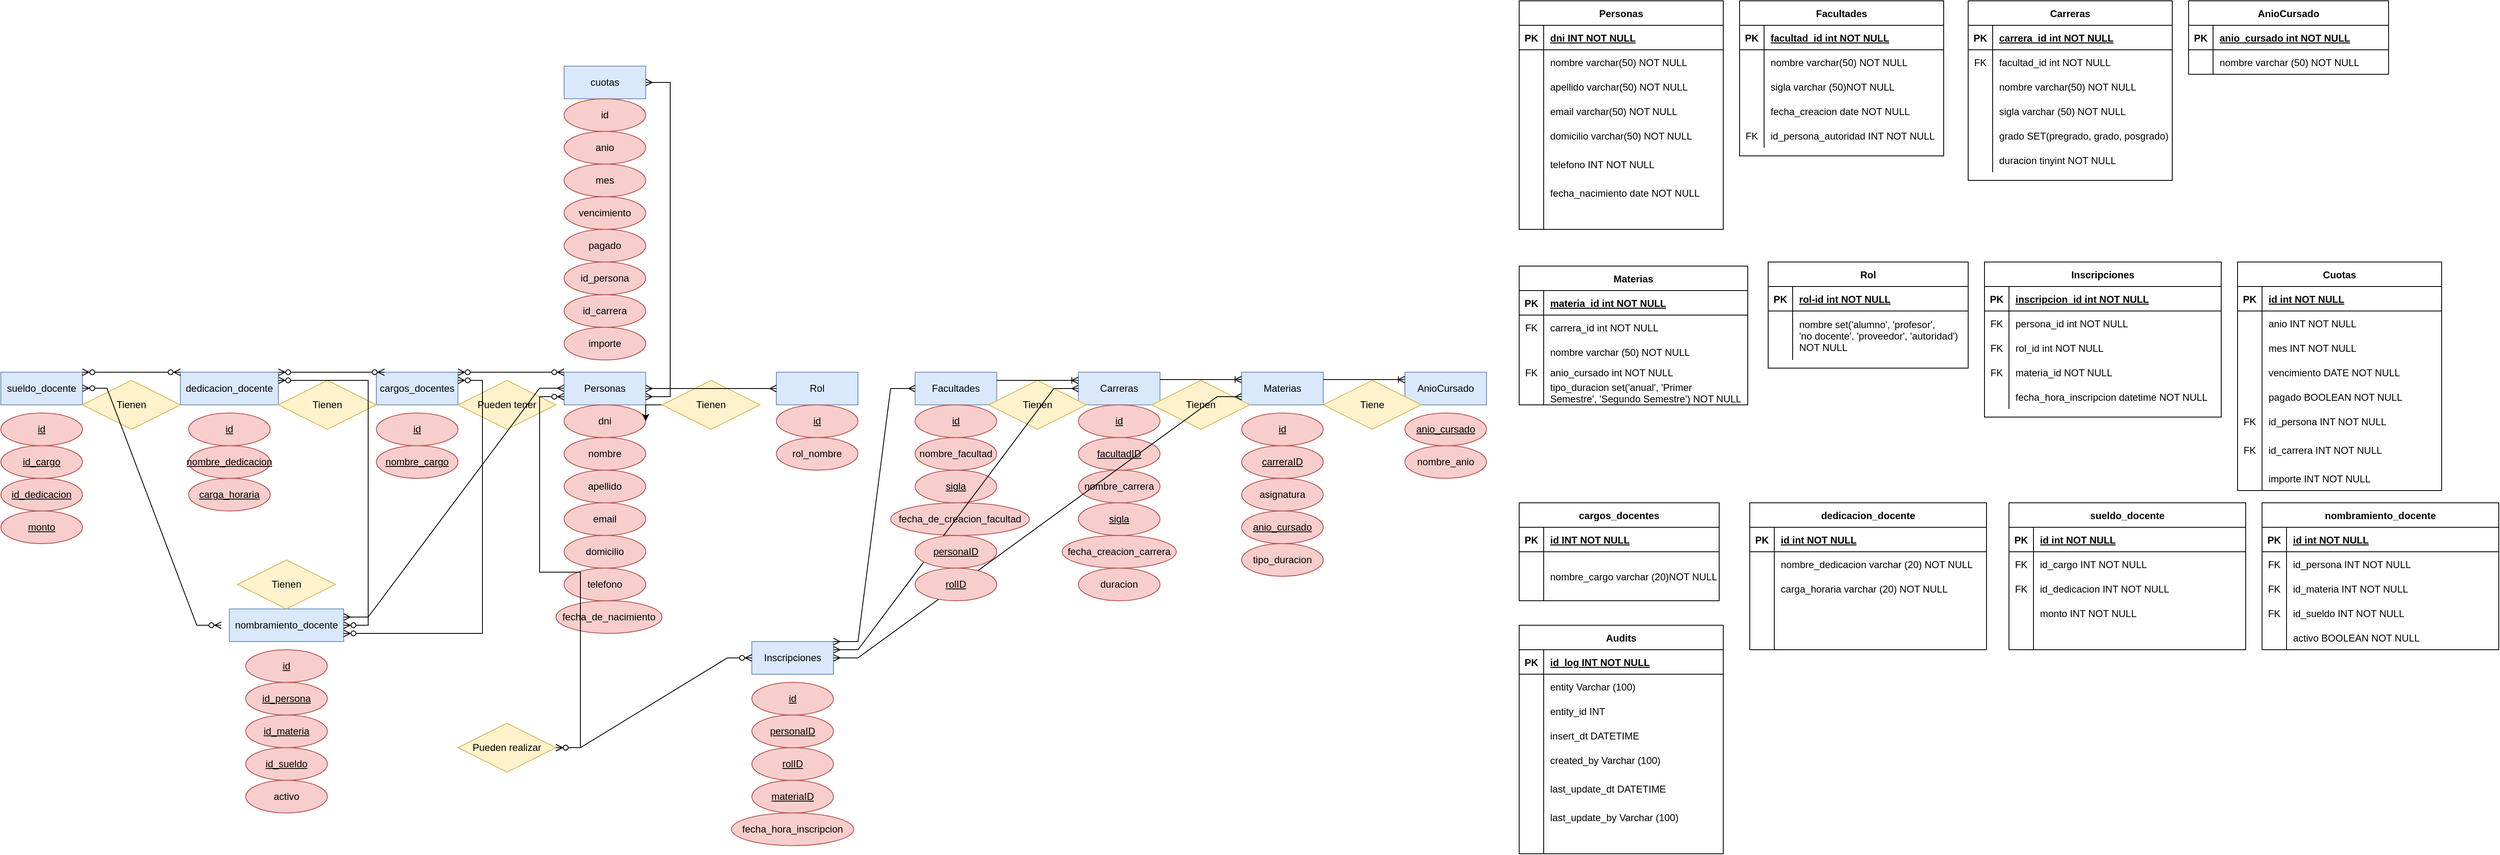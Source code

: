 <mxfile version="21.2.9" type="device">
  <diagram id="R2lEEEUBdFMjLlhIrx00" name="Page-1">
    <mxGraphModel dx="5285" dy="1748" grid="1" gridSize="10" guides="1" tooltips="1" connect="1" arrows="1" fold="1" page="1" pageScale="1" pageWidth="850" pageHeight="1100" math="0" shadow="0" extFonts="Permanent Marker^https://fonts.googleapis.com/css?family=Permanent+Marker">
      <root>
        <mxCell id="0" />
        <mxCell id="1" parent="0" />
        <mxCell id="C-vyLk0tnHw3VtMMgP7b-2" value="Carreras" style="shape=table;startSize=30;container=1;collapsible=1;childLayout=tableLayout;fixedRows=1;rowLines=0;fontStyle=1;align=center;resizeLast=1;" parent="1" vertex="1">
          <mxGeometry x="820" y="45" width="250" height="220" as="geometry" />
        </mxCell>
        <mxCell id="C-vyLk0tnHw3VtMMgP7b-3" value="" style="shape=partialRectangle;collapsible=0;dropTarget=0;pointerEvents=0;fillColor=none;points=[[0,0.5],[1,0.5]];portConstraint=eastwest;top=0;left=0;right=0;bottom=1;" parent="C-vyLk0tnHw3VtMMgP7b-2" vertex="1">
          <mxGeometry y="30" width="250" height="30" as="geometry" />
        </mxCell>
        <mxCell id="C-vyLk0tnHw3VtMMgP7b-4" value="PK" style="shape=partialRectangle;overflow=hidden;connectable=0;fillColor=none;top=0;left=0;bottom=0;right=0;fontStyle=1;" parent="C-vyLk0tnHw3VtMMgP7b-3" vertex="1">
          <mxGeometry width="30" height="30" as="geometry">
            <mxRectangle width="30" height="30" as="alternateBounds" />
          </mxGeometry>
        </mxCell>
        <mxCell id="C-vyLk0tnHw3VtMMgP7b-5" value="carrera_id int NOT NULL " style="shape=partialRectangle;overflow=hidden;connectable=0;fillColor=none;top=0;left=0;bottom=0;right=0;align=left;spacingLeft=6;fontStyle=5;" parent="C-vyLk0tnHw3VtMMgP7b-3" vertex="1">
          <mxGeometry x="30" width="220" height="30" as="geometry">
            <mxRectangle width="220" height="30" as="alternateBounds" />
          </mxGeometry>
        </mxCell>
        <mxCell id="C-vyLk0tnHw3VtMMgP7b-6" value="" style="shape=partialRectangle;collapsible=0;dropTarget=0;pointerEvents=0;fillColor=none;points=[[0,0.5],[1,0.5]];portConstraint=eastwest;top=0;left=0;right=0;bottom=0;" parent="C-vyLk0tnHw3VtMMgP7b-2" vertex="1">
          <mxGeometry y="60" width="250" height="30" as="geometry" />
        </mxCell>
        <mxCell id="C-vyLk0tnHw3VtMMgP7b-7" value="FK" style="shape=partialRectangle;overflow=hidden;connectable=0;fillColor=none;top=0;left=0;bottom=0;right=0;" parent="C-vyLk0tnHw3VtMMgP7b-6" vertex="1">
          <mxGeometry width="30" height="30" as="geometry">
            <mxRectangle width="30" height="30" as="alternateBounds" />
          </mxGeometry>
        </mxCell>
        <mxCell id="C-vyLk0tnHw3VtMMgP7b-8" value="facultad_id int NOT NULL" style="shape=partialRectangle;overflow=hidden;connectable=0;fillColor=none;top=0;left=0;bottom=0;right=0;align=left;spacingLeft=6;" parent="C-vyLk0tnHw3VtMMgP7b-6" vertex="1">
          <mxGeometry x="30" width="220" height="30" as="geometry">
            <mxRectangle width="220" height="30" as="alternateBounds" />
          </mxGeometry>
        </mxCell>
        <mxCell id="f3dyV46up5Yc9CsZX1qF-98" value="" style="shape=tableRow;horizontal=0;startSize=0;swimlaneHead=0;swimlaneBody=0;fillColor=none;collapsible=0;dropTarget=0;points=[[0,0.5],[1,0.5]];portConstraint=eastwest;top=0;left=0;right=0;bottom=0;" parent="C-vyLk0tnHw3VtMMgP7b-2" vertex="1">
          <mxGeometry y="90" width="250" height="30" as="geometry" />
        </mxCell>
        <mxCell id="f3dyV46up5Yc9CsZX1qF-99" value="" style="shape=partialRectangle;connectable=0;fillColor=none;top=0;left=0;bottom=0;right=0;editable=1;overflow=hidden;" parent="f3dyV46up5Yc9CsZX1qF-98" vertex="1">
          <mxGeometry width="30" height="30" as="geometry">
            <mxRectangle width="30" height="30" as="alternateBounds" />
          </mxGeometry>
        </mxCell>
        <mxCell id="f3dyV46up5Yc9CsZX1qF-100" value="nombre varchar(50) NOT NULL" style="shape=partialRectangle;connectable=0;fillColor=none;top=0;left=0;bottom=0;right=0;align=left;spacingLeft=6;overflow=hidden;" parent="f3dyV46up5Yc9CsZX1qF-98" vertex="1">
          <mxGeometry x="30" width="220" height="30" as="geometry">
            <mxRectangle width="220" height="30" as="alternateBounds" />
          </mxGeometry>
        </mxCell>
        <mxCell id="f3dyV46up5Yc9CsZX1qF-166" value="" style="shape=tableRow;horizontal=0;startSize=0;swimlaneHead=0;swimlaneBody=0;fillColor=none;collapsible=0;dropTarget=0;points=[[0,0.5],[1,0.5]];portConstraint=eastwest;top=0;left=0;right=0;bottom=0;" parent="C-vyLk0tnHw3VtMMgP7b-2" vertex="1">
          <mxGeometry y="120" width="250" height="30" as="geometry" />
        </mxCell>
        <mxCell id="f3dyV46up5Yc9CsZX1qF-167" value="" style="shape=partialRectangle;connectable=0;fillColor=none;top=0;left=0;bottom=0;right=0;editable=1;overflow=hidden;" parent="f3dyV46up5Yc9CsZX1qF-166" vertex="1">
          <mxGeometry width="30" height="30" as="geometry">
            <mxRectangle width="30" height="30" as="alternateBounds" />
          </mxGeometry>
        </mxCell>
        <mxCell id="f3dyV46up5Yc9CsZX1qF-168" value="sigla varchar (50) NOT NULL" style="shape=partialRectangle;connectable=0;fillColor=none;top=0;left=0;bottom=0;right=0;align=left;spacingLeft=6;overflow=hidden;" parent="f3dyV46up5Yc9CsZX1qF-166" vertex="1">
          <mxGeometry x="30" width="220" height="30" as="geometry">
            <mxRectangle width="220" height="30" as="alternateBounds" />
          </mxGeometry>
        </mxCell>
        <mxCell id="C-vyLk0tnHw3VtMMgP7b-9" value="" style="shape=partialRectangle;collapsible=0;dropTarget=0;pointerEvents=0;fillColor=none;points=[[0,0.5],[1,0.5]];portConstraint=eastwest;top=0;left=0;right=0;bottom=0;" parent="C-vyLk0tnHw3VtMMgP7b-2" vertex="1">
          <mxGeometry y="150" width="250" height="30" as="geometry" />
        </mxCell>
        <mxCell id="C-vyLk0tnHw3VtMMgP7b-10" value="" style="shape=partialRectangle;overflow=hidden;connectable=0;fillColor=none;top=0;left=0;bottom=0;right=0;" parent="C-vyLk0tnHw3VtMMgP7b-9" vertex="1">
          <mxGeometry width="30" height="30" as="geometry">
            <mxRectangle width="30" height="30" as="alternateBounds" />
          </mxGeometry>
        </mxCell>
        <mxCell id="C-vyLk0tnHw3VtMMgP7b-11" value="grado SET(pregrado, grado, posgrado)" style="shape=partialRectangle;overflow=hidden;connectable=0;fillColor=none;top=0;left=0;bottom=0;right=0;align=left;spacingLeft=6;" parent="C-vyLk0tnHw3VtMMgP7b-9" vertex="1">
          <mxGeometry x="30" width="220" height="30" as="geometry">
            <mxRectangle width="220" height="30" as="alternateBounds" />
          </mxGeometry>
        </mxCell>
        <mxCell id="SVPIFXFohU9jIFXYjPjE-111" value="" style="shape=tableRow;horizontal=0;startSize=0;swimlaneHead=0;swimlaneBody=0;fillColor=none;collapsible=0;dropTarget=0;points=[[0,0.5],[1,0.5]];portConstraint=eastwest;top=0;left=0;right=0;bottom=0;" vertex="1" parent="C-vyLk0tnHw3VtMMgP7b-2">
          <mxGeometry y="180" width="250" height="30" as="geometry" />
        </mxCell>
        <mxCell id="SVPIFXFohU9jIFXYjPjE-112" value="" style="shape=partialRectangle;connectable=0;fillColor=none;top=0;left=0;bottom=0;right=0;editable=1;overflow=hidden;" vertex="1" parent="SVPIFXFohU9jIFXYjPjE-111">
          <mxGeometry width="30" height="30" as="geometry">
            <mxRectangle width="30" height="30" as="alternateBounds" />
          </mxGeometry>
        </mxCell>
        <mxCell id="SVPIFXFohU9jIFXYjPjE-113" value="duracion tinyint NOT NULL" style="shape=partialRectangle;connectable=0;fillColor=none;top=0;left=0;bottom=0;right=0;align=left;spacingLeft=6;overflow=hidden;" vertex="1" parent="SVPIFXFohU9jIFXYjPjE-111">
          <mxGeometry x="30" width="220" height="30" as="geometry">
            <mxRectangle width="220" height="30" as="alternateBounds" />
          </mxGeometry>
        </mxCell>
        <mxCell id="C-vyLk0tnHw3VtMMgP7b-13" value="Facultades" style="shape=table;startSize=30;container=1;collapsible=1;childLayout=tableLayout;fixedRows=1;rowLines=0;fontStyle=1;align=center;resizeLast=1;" parent="1" vertex="1">
          <mxGeometry x="540" y="45" width="250" height="190" as="geometry" />
        </mxCell>
        <mxCell id="C-vyLk0tnHw3VtMMgP7b-14" value="" style="shape=partialRectangle;collapsible=0;dropTarget=0;pointerEvents=0;fillColor=none;points=[[0,0.5],[1,0.5]];portConstraint=eastwest;top=0;left=0;right=0;bottom=1;" parent="C-vyLk0tnHw3VtMMgP7b-13" vertex="1">
          <mxGeometry y="30" width="250" height="30" as="geometry" />
        </mxCell>
        <mxCell id="C-vyLk0tnHw3VtMMgP7b-15" value="PK" style="shape=partialRectangle;overflow=hidden;connectable=0;fillColor=none;top=0;left=0;bottom=0;right=0;fontStyle=1;" parent="C-vyLk0tnHw3VtMMgP7b-14" vertex="1">
          <mxGeometry width="30" height="30" as="geometry">
            <mxRectangle width="30" height="30" as="alternateBounds" />
          </mxGeometry>
        </mxCell>
        <mxCell id="C-vyLk0tnHw3VtMMgP7b-16" value="facultad_id int NOT NULL" style="shape=partialRectangle;overflow=hidden;connectable=0;fillColor=none;top=0;left=0;bottom=0;right=0;align=left;spacingLeft=6;fontStyle=5;" parent="C-vyLk0tnHw3VtMMgP7b-14" vertex="1">
          <mxGeometry x="30" width="220" height="30" as="geometry">
            <mxRectangle width="220" height="30" as="alternateBounds" />
          </mxGeometry>
        </mxCell>
        <mxCell id="C-vyLk0tnHw3VtMMgP7b-17" value="" style="shape=partialRectangle;collapsible=0;dropTarget=0;pointerEvents=0;fillColor=none;points=[[0,0.5],[1,0.5]];portConstraint=eastwest;top=0;left=0;right=0;bottom=0;" parent="C-vyLk0tnHw3VtMMgP7b-13" vertex="1">
          <mxGeometry y="60" width="250" height="30" as="geometry" />
        </mxCell>
        <mxCell id="C-vyLk0tnHw3VtMMgP7b-18" value="" style="shape=partialRectangle;overflow=hidden;connectable=0;fillColor=none;top=0;left=0;bottom=0;right=0;" parent="C-vyLk0tnHw3VtMMgP7b-17" vertex="1">
          <mxGeometry width="30" height="30" as="geometry">
            <mxRectangle width="30" height="30" as="alternateBounds" />
          </mxGeometry>
        </mxCell>
        <mxCell id="C-vyLk0tnHw3VtMMgP7b-19" value="nombre varchar(50) NOT NULL" style="shape=partialRectangle;overflow=hidden;connectable=0;fillColor=none;top=0;left=0;bottom=0;right=0;align=left;spacingLeft=6;" parent="C-vyLk0tnHw3VtMMgP7b-17" vertex="1">
          <mxGeometry x="30" width="220" height="30" as="geometry">
            <mxRectangle width="220" height="30" as="alternateBounds" />
          </mxGeometry>
        </mxCell>
        <mxCell id="C-vyLk0tnHw3VtMMgP7b-20" value="" style="shape=partialRectangle;collapsible=0;dropTarget=0;pointerEvents=0;fillColor=none;points=[[0,0.5],[1,0.5]];portConstraint=eastwest;top=0;left=0;right=0;bottom=0;" parent="C-vyLk0tnHw3VtMMgP7b-13" vertex="1">
          <mxGeometry y="90" width="250" height="30" as="geometry" />
        </mxCell>
        <mxCell id="C-vyLk0tnHw3VtMMgP7b-21" value="" style="shape=partialRectangle;overflow=hidden;connectable=0;fillColor=none;top=0;left=0;bottom=0;right=0;" parent="C-vyLk0tnHw3VtMMgP7b-20" vertex="1">
          <mxGeometry width="30" height="30" as="geometry">
            <mxRectangle width="30" height="30" as="alternateBounds" />
          </mxGeometry>
        </mxCell>
        <mxCell id="C-vyLk0tnHw3VtMMgP7b-22" value="sigla varchar (50)NOT NULL" style="shape=partialRectangle;overflow=hidden;connectable=0;fillColor=none;top=0;left=0;bottom=0;right=0;align=left;spacingLeft=6;" parent="C-vyLk0tnHw3VtMMgP7b-20" vertex="1">
          <mxGeometry x="30" width="220" height="30" as="geometry">
            <mxRectangle width="220" height="30" as="alternateBounds" />
          </mxGeometry>
        </mxCell>
        <mxCell id="SVPIFXFohU9jIFXYjPjE-92" value="" style="shape=partialRectangle;collapsible=0;dropTarget=0;pointerEvents=0;fillColor=none;points=[[0,0.5],[1,0.5]];portConstraint=eastwest;top=0;left=0;right=0;bottom=0;" vertex="1" parent="C-vyLk0tnHw3VtMMgP7b-13">
          <mxGeometry y="120" width="250" height="30" as="geometry" />
        </mxCell>
        <mxCell id="SVPIFXFohU9jIFXYjPjE-93" value="" style="shape=partialRectangle;overflow=hidden;connectable=0;fillColor=none;top=0;left=0;bottom=0;right=0;" vertex="1" parent="SVPIFXFohU9jIFXYjPjE-92">
          <mxGeometry width="30" height="30" as="geometry">
            <mxRectangle width="30" height="30" as="alternateBounds" />
          </mxGeometry>
        </mxCell>
        <mxCell id="SVPIFXFohU9jIFXYjPjE-94" value="fecha_creacion date NOT NULL" style="shape=partialRectangle;overflow=hidden;connectable=0;fillColor=none;top=0;left=0;bottom=0;right=0;align=left;spacingLeft=6;" vertex="1" parent="SVPIFXFohU9jIFXYjPjE-92">
          <mxGeometry x="30" width="220" height="30" as="geometry">
            <mxRectangle width="220" height="30" as="alternateBounds" />
          </mxGeometry>
        </mxCell>
        <mxCell id="SVPIFXFohU9jIFXYjPjE-108" value="" style="shape=partialRectangle;collapsible=0;dropTarget=0;pointerEvents=0;fillColor=none;points=[[0,0.5],[1,0.5]];portConstraint=eastwest;top=0;left=0;right=0;bottom=0;" vertex="1" parent="C-vyLk0tnHw3VtMMgP7b-13">
          <mxGeometry y="150" width="250" height="30" as="geometry" />
        </mxCell>
        <mxCell id="SVPIFXFohU9jIFXYjPjE-109" value="FK" style="shape=partialRectangle;overflow=hidden;connectable=0;fillColor=none;top=0;left=0;bottom=0;right=0;" vertex="1" parent="SVPIFXFohU9jIFXYjPjE-108">
          <mxGeometry width="30" height="30" as="geometry">
            <mxRectangle width="30" height="30" as="alternateBounds" />
          </mxGeometry>
        </mxCell>
        <mxCell id="SVPIFXFohU9jIFXYjPjE-110" value="id_persona_autoridad INT NOT NULL" style="shape=partialRectangle;overflow=hidden;connectable=0;fillColor=none;top=0;left=0;bottom=0;right=0;align=left;spacingLeft=6;" vertex="1" parent="SVPIFXFohU9jIFXYjPjE-108">
          <mxGeometry x="30" width="220" height="30" as="geometry">
            <mxRectangle width="220" height="30" as="alternateBounds" />
          </mxGeometry>
        </mxCell>
        <mxCell id="C-vyLk0tnHw3VtMMgP7b-23" value="Personas" style="shape=table;startSize=30;container=1;collapsible=1;childLayout=tableLayout;fixedRows=1;rowLines=0;fontStyle=1;align=center;resizeLast=1;" parent="1" vertex="1">
          <mxGeometry x="270" y="45" width="250" height="280" as="geometry">
            <mxRectangle x="120" y="120" width="90" height="30" as="alternateBounds" />
          </mxGeometry>
        </mxCell>
        <mxCell id="C-vyLk0tnHw3VtMMgP7b-24" value="" style="shape=partialRectangle;collapsible=0;dropTarget=0;pointerEvents=0;fillColor=none;points=[[0,0.5],[1,0.5]];portConstraint=eastwest;top=0;left=0;right=0;bottom=1;" parent="C-vyLk0tnHw3VtMMgP7b-23" vertex="1">
          <mxGeometry y="30" width="250" height="30" as="geometry" />
        </mxCell>
        <mxCell id="C-vyLk0tnHw3VtMMgP7b-25" value="PK" style="shape=partialRectangle;overflow=hidden;connectable=0;fillColor=none;top=0;left=0;bottom=0;right=0;fontStyle=1;" parent="C-vyLk0tnHw3VtMMgP7b-24" vertex="1">
          <mxGeometry width="30" height="30" as="geometry">
            <mxRectangle width="30" height="30" as="alternateBounds" />
          </mxGeometry>
        </mxCell>
        <mxCell id="C-vyLk0tnHw3VtMMgP7b-26" value="dni INT NOT NULL " style="shape=partialRectangle;overflow=hidden;connectable=0;fillColor=none;top=0;left=0;bottom=0;right=0;align=left;spacingLeft=6;fontStyle=5;" parent="C-vyLk0tnHw3VtMMgP7b-24" vertex="1">
          <mxGeometry x="30" width="220" height="30" as="geometry">
            <mxRectangle width="220" height="30" as="alternateBounds" />
          </mxGeometry>
        </mxCell>
        <mxCell id="C-vyLk0tnHw3VtMMgP7b-27" value="" style="shape=partialRectangle;collapsible=0;dropTarget=0;pointerEvents=0;fillColor=none;points=[[0,0.5],[1,0.5]];portConstraint=eastwest;top=0;left=0;right=0;bottom=0;" parent="C-vyLk0tnHw3VtMMgP7b-23" vertex="1">
          <mxGeometry y="60" width="250" height="30" as="geometry" />
        </mxCell>
        <mxCell id="C-vyLk0tnHw3VtMMgP7b-28" value="" style="shape=partialRectangle;overflow=hidden;connectable=0;fillColor=none;top=0;left=0;bottom=0;right=0;" parent="C-vyLk0tnHw3VtMMgP7b-27" vertex="1">
          <mxGeometry width="30" height="30" as="geometry">
            <mxRectangle width="30" height="30" as="alternateBounds" />
          </mxGeometry>
        </mxCell>
        <mxCell id="C-vyLk0tnHw3VtMMgP7b-29" value="nombre varchar(50) NOT NULL" style="shape=partialRectangle;overflow=hidden;connectable=0;fillColor=none;top=0;left=0;bottom=0;right=0;align=left;spacingLeft=6;" parent="C-vyLk0tnHw3VtMMgP7b-27" vertex="1">
          <mxGeometry x="30" width="220" height="30" as="geometry">
            <mxRectangle width="220" height="30" as="alternateBounds" />
          </mxGeometry>
        </mxCell>
        <mxCell id="f3dyV46up5Yc9CsZX1qF-40" value="" style="shape=tableRow;horizontal=0;startSize=0;swimlaneHead=0;swimlaneBody=0;fillColor=none;collapsible=0;dropTarget=0;points=[[0,0.5],[1,0.5]];portConstraint=eastwest;top=0;left=0;right=0;bottom=0;" parent="C-vyLk0tnHw3VtMMgP7b-23" vertex="1">
          <mxGeometry y="90" width="250" height="30" as="geometry" />
        </mxCell>
        <mxCell id="f3dyV46up5Yc9CsZX1qF-41" value="" style="shape=partialRectangle;connectable=0;fillColor=none;top=0;left=0;bottom=0;right=0;editable=1;overflow=hidden;" parent="f3dyV46up5Yc9CsZX1qF-40" vertex="1">
          <mxGeometry width="30" height="30" as="geometry">
            <mxRectangle width="30" height="30" as="alternateBounds" />
          </mxGeometry>
        </mxCell>
        <mxCell id="f3dyV46up5Yc9CsZX1qF-42" value="apellido varchar(50) NOT NULL" style="shape=partialRectangle;connectable=0;fillColor=none;top=0;left=0;bottom=0;right=0;align=left;spacingLeft=6;overflow=hidden;" parent="f3dyV46up5Yc9CsZX1qF-40" vertex="1">
          <mxGeometry x="30" width="220" height="30" as="geometry">
            <mxRectangle width="220" height="30" as="alternateBounds" />
          </mxGeometry>
        </mxCell>
        <mxCell id="f3dyV46up5Yc9CsZX1qF-46" value="" style="shape=tableRow;horizontal=0;startSize=0;swimlaneHead=0;swimlaneBody=0;fillColor=none;collapsible=0;dropTarget=0;points=[[0,0.5],[1,0.5]];portConstraint=eastwest;top=0;left=0;right=0;bottom=0;" parent="C-vyLk0tnHw3VtMMgP7b-23" vertex="1">
          <mxGeometry y="120" width="250" height="30" as="geometry" />
        </mxCell>
        <mxCell id="f3dyV46up5Yc9CsZX1qF-47" value="" style="shape=partialRectangle;connectable=0;fillColor=none;top=0;left=0;bottom=0;right=0;editable=1;overflow=hidden;" parent="f3dyV46up5Yc9CsZX1qF-46" vertex="1">
          <mxGeometry width="30" height="30" as="geometry">
            <mxRectangle width="30" height="30" as="alternateBounds" />
          </mxGeometry>
        </mxCell>
        <mxCell id="f3dyV46up5Yc9CsZX1qF-48" value="email varchar(50) NOT NULL" style="shape=partialRectangle;connectable=0;fillColor=none;top=0;left=0;bottom=0;right=0;align=left;spacingLeft=6;overflow=hidden;" parent="f3dyV46up5Yc9CsZX1qF-46" vertex="1">
          <mxGeometry x="30" width="220" height="30" as="geometry">
            <mxRectangle width="220" height="30" as="alternateBounds" />
          </mxGeometry>
        </mxCell>
        <mxCell id="f3dyV46up5Yc9CsZX1qF-49" value="" style="shape=tableRow;horizontal=0;startSize=0;swimlaneHead=0;swimlaneBody=0;fillColor=none;collapsible=0;dropTarget=0;points=[[0,0.5],[1,0.5]];portConstraint=eastwest;top=0;left=0;right=0;bottom=0;" parent="C-vyLk0tnHw3VtMMgP7b-23" vertex="1">
          <mxGeometry y="150" width="250" height="30" as="geometry" />
        </mxCell>
        <mxCell id="f3dyV46up5Yc9CsZX1qF-50" value="" style="shape=partialRectangle;connectable=0;fillColor=none;top=0;left=0;bottom=0;right=0;editable=1;overflow=hidden;" parent="f3dyV46up5Yc9CsZX1qF-49" vertex="1">
          <mxGeometry width="30" height="30" as="geometry">
            <mxRectangle width="30" height="30" as="alternateBounds" />
          </mxGeometry>
        </mxCell>
        <mxCell id="f3dyV46up5Yc9CsZX1qF-51" value="domicilio varchar(50) NOT NULL" style="shape=partialRectangle;connectable=0;fillColor=none;top=0;left=0;bottom=0;right=0;align=left;spacingLeft=6;overflow=hidden;" parent="f3dyV46up5Yc9CsZX1qF-49" vertex="1">
          <mxGeometry x="30" width="220" height="30" as="geometry">
            <mxRectangle width="220" height="30" as="alternateBounds" />
          </mxGeometry>
        </mxCell>
        <mxCell id="f3dyV46up5Yc9CsZX1qF-56" value="" style="shape=tableRow;horizontal=0;startSize=0;swimlaneHead=0;swimlaneBody=0;fillColor=none;collapsible=0;dropTarget=0;points=[[0,0.5],[1,0.5]];portConstraint=eastwest;top=0;left=0;right=0;bottom=0;" parent="C-vyLk0tnHw3VtMMgP7b-23" vertex="1">
          <mxGeometry y="180" width="250" height="40" as="geometry" />
        </mxCell>
        <mxCell id="f3dyV46up5Yc9CsZX1qF-57" value="" style="shape=partialRectangle;connectable=0;fillColor=none;top=0;left=0;bottom=0;right=0;editable=1;overflow=hidden;" parent="f3dyV46up5Yc9CsZX1qF-56" vertex="1">
          <mxGeometry width="30" height="40" as="geometry">
            <mxRectangle width="30" height="40" as="alternateBounds" />
          </mxGeometry>
        </mxCell>
        <mxCell id="f3dyV46up5Yc9CsZX1qF-58" value="telefono INT NOT NULL" style="shape=partialRectangle;connectable=0;fillColor=none;top=0;left=0;bottom=0;right=0;align=left;spacingLeft=6;overflow=hidden;" parent="f3dyV46up5Yc9CsZX1qF-56" vertex="1">
          <mxGeometry x="30" width="220" height="40" as="geometry">
            <mxRectangle width="220" height="40" as="alternateBounds" />
          </mxGeometry>
        </mxCell>
        <mxCell id="f3dyV46up5Yc9CsZX1qF-94" value="" style="shape=tableRow;horizontal=0;startSize=0;swimlaneHead=0;swimlaneBody=0;fillColor=none;collapsible=0;dropTarget=0;points=[[0,0.5],[1,0.5]];portConstraint=eastwest;top=0;left=0;right=0;bottom=0;" parent="C-vyLk0tnHw3VtMMgP7b-23" vertex="1">
          <mxGeometry y="220" width="250" height="30" as="geometry" />
        </mxCell>
        <mxCell id="f3dyV46up5Yc9CsZX1qF-95" value="" style="shape=partialRectangle;connectable=0;fillColor=none;top=0;left=0;bottom=0;right=0;editable=1;overflow=hidden;" parent="f3dyV46up5Yc9CsZX1qF-94" vertex="1">
          <mxGeometry width="30" height="30" as="geometry">
            <mxRectangle width="30" height="30" as="alternateBounds" />
          </mxGeometry>
        </mxCell>
        <mxCell id="f3dyV46up5Yc9CsZX1qF-96" value="fecha_nacimiento date NOT NULL" style="shape=partialRectangle;connectable=0;fillColor=none;top=0;left=0;bottom=0;right=0;align=left;spacingLeft=6;overflow=hidden;" parent="f3dyV46up5Yc9CsZX1qF-94" vertex="1">
          <mxGeometry x="30" width="220" height="30" as="geometry">
            <mxRectangle width="220" height="30" as="alternateBounds" />
          </mxGeometry>
        </mxCell>
        <mxCell id="f3dyV46up5Yc9CsZX1qF-43" value="" style="shape=tableRow;horizontal=0;startSize=0;swimlaneHead=0;swimlaneBody=0;fillColor=none;collapsible=0;dropTarget=0;points=[[0,0.5],[1,0.5]];portConstraint=eastwest;top=0;left=0;right=0;bottom=0;" parent="C-vyLk0tnHw3VtMMgP7b-23" vertex="1">
          <mxGeometry y="250" width="250" height="30" as="geometry" />
        </mxCell>
        <mxCell id="f3dyV46up5Yc9CsZX1qF-44" value="" style="shape=partialRectangle;connectable=0;fillColor=none;top=0;left=0;bottom=0;right=0;editable=1;overflow=hidden;" parent="f3dyV46up5Yc9CsZX1qF-43" vertex="1">
          <mxGeometry width="30" height="30" as="geometry">
            <mxRectangle width="30" height="30" as="alternateBounds" />
          </mxGeometry>
        </mxCell>
        <mxCell id="f3dyV46up5Yc9CsZX1qF-45" value="" style="shape=partialRectangle;connectable=0;fillColor=none;top=0;left=0;bottom=0;right=0;align=left;spacingLeft=6;overflow=hidden;" parent="f3dyV46up5Yc9CsZX1qF-43" vertex="1">
          <mxGeometry x="30" width="220" height="30" as="geometry">
            <mxRectangle width="220" height="30" as="alternateBounds" />
          </mxGeometry>
        </mxCell>
        <mxCell id="f3dyV46up5Yc9CsZX1qF-5" value="Materias" style="shape=table;startSize=30;container=1;collapsible=1;childLayout=tableLayout;fixedRows=1;rowLines=0;fontStyle=1;align=center;resizeLast=1;" parent="1" vertex="1">
          <mxGeometry x="270" y="370" width="280" height="170" as="geometry" />
        </mxCell>
        <mxCell id="f3dyV46up5Yc9CsZX1qF-6" value="" style="shape=tableRow;horizontal=0;startSize=0;swimlaneHead=0;swimlaneBody=0;fillColor=none;collapsible=0;dropTarget=0;points=[[0,0.5],[1,0.5]];portConstraint=eastwest;top=0;left=0;right=0;bottom=1;" parent="f3dyV46up5Yc9CsZX1qF-5" vertex="1">
          <mxGeometry y="30" width="280" height="30" as="geometry" />
        </mxCell>
        <mxCell id="f3dyV46up5Yc9CsZX1qF-7" value="PK" style="shape=partialRectangle;connectable=0;fillColor=none;top=0;left=0;bottom=0;right=0;fontStyle=1;overflow=hidden;" parent="f3dyV46up5Yc9CsZX1qF-6" vertex="1">
          <mxGeometry width="30" height="30" as="geometry">
            <mxRectangle width="30" height="30" as="alternateBounds" />
          </mxGeometry>
        </mxCell>
        <mxCell id="f3dyV46up5Yc9CsZX1qF-8" value="materia_id int NOT NULL" style="shape=partialRectangle;connectable=0;fillColor=none;top=0;left=0;bottom=0;right=0;align=left;spacingLeft=6;fontStyle=5;overflow=hidden;" parent="f3dyV46up5Yc9CsZX1qF-6" vertex="1">
          <mxGeometry x="30" width="250" height="30" as="geometry">
            <mxRectangle width="250" height="30" as="alternateBounds" />
          </mxGeometry>
        </mxCell>
        <mxCell id="f3dyV46up5Yc9CsZX1qF-9" value="" style="shape=tableRow;horizontal=0;startSize=0;swimlaneHead=0;swimlaneBody=0;fillColor=none;collapsible=0;dropTarget=0;points=[[0,0.5],[1,0.5]];portConstraint=eastwest;top=0;left=0;right=0;bottom=0;" parent="f3dyV46up5Yc9CsZX1qF-5" vertex="1">
          <mxGeometry y="60" width="280" height="30" as="geometry" />
        </mxCell>
        <mxCell id="f3dyV46up5Yc9CsZX1qF-10" value="FK" style="shape=partialRectangle;connectable=0;fillColor=none;top=0;left=0;bottom=0;right=0;editable=1;overflow=hidden;" parent="f3dyV46up5Yc9CsZX1qF-9" vertex="1">
          <mxGeometry width="30" height="30" as="geometry">
            <mxRectangle width="30" height="30" as="alternateBounds" />
          </mxGeometry>
        </mxCell>
        <mxCell id="f3dyV46up5Yc9CsZX1qF-11" value="carrera_id int NOT NULL" style="shape=partialRectangle;connectable=0;fillColor=none;top=0;left=0;bottom=0;right=0;align=left;spacingLeft=6;overflow=hidden;" parent="f3dyV46up5Yc9CsZX1qF-9" vertex="1">
          <mxGeometry x="30" width="250" height="30" as="geometry">
            <mxRectangle width="250" height="30" as="alternateBounds" />
          </mxGeometry>
        </mxCell>
        <mxCell id="f3dyV46up5Yc9CsZX1qF-12" value="" style="shape=tableRow;horizontal=0;startSize=0;swimlaneHead=0;swimlaneBody=0;fillColor=none;collapsible=0;dropTarget=0;points=[[0,0.5],[1,0.5]];portConstraint=eastwest;top=0;left=0;right=0;bottom=0;" parent="f3dyV46up5Yc9CsZX1qF-5" vertex="1">
          <mxGeometry y="90" width="280" height="30" as="geometry" />
        </mxCell>
        <mxCell id="f3dyV46up5Yc9CsZX1qF-13" value="" style="shape=partialRectangle;connectable=0;fillColor=none;top=0;left=0;bottom=0;right=0;editable=1;overflow=hidden;" parent="f3dyV46up5Yc9CsZX1qF-12" vertex="1">
          <mxGeometry width="30" height="30" as="geometry">
            <mxRectangle width="30" height="30" as="alternateBounds" />
          </mxGeometry>
        </mxCell>
        <mxCell id="f3dyV46up5Yc9CsZX1qF-14" value="nombre varchar (50) NOT NULL" style="shape=partialRectangle;connectable=0;fillColor=none;top=0;left=0;bottom=0;right=0;align=left;spacingLeft=6;overflow=hidden;" parent="f3dyV46up5Yc9CsZX1qF-12" vertex="1">
          <mxGeometry x="30" width="250" height="30" as="geometry">
            <mxRectangle width="250" height="30" as="alternateBounds" />
          </mxGeometry>
        </mxCell>
        <mxCell id="f3dyV46up5Yc9CsZX1qF-15" value="" style="shape=tableRow;horizontal=0;startSize=0;swimlaneHead=0;swimlaneBody=0;fillColor=none;collapsible=0;dropTarget=0;points=[[0,0.5],[1,0.5]];portConstraint=eastwest;top=0;left=0;right=0;bottom=0;" parent="f3dyV46up5Yc9CsZX1qF-5" vertex="1">
          <mxGeometry y="120" width="280" height="20" as="geometry" />
        </mxCell>
        <mxCell id="f3dyV46up5Yc9CsZX1qF-16" value="FK" style="shape=partialRectangle;connectable=0;fillColor=none;top=0;left=0;bottom=0;right=0;editable=1;overflow=hidden;" parent="f3dyV46up5Yc9CsZX1qF-15" vertex="1">
          <mxGeometry width="30" height="20" as="geometry">
            <mxRectangle width="30" height="20" as="alternateBounds" />
          </mxGeometry>
        </mxCell>
        <mxCell id="f3dyV46up5Yc9CsZX1qF-17" value="anio_cursado int NOT NULL" style="shape=partialRectangle;connectable=0;fillColor=none;top=0;left=0;bottom=0;right=0;align=left;spacingLeft=6;overflow=hidden;" parent="f3dyV46up5Yc9CsZX1qF-15" vertex="1">
          <mxGeometry x="30" width="250" height="20" as="geometry">
            <mxRectangle width="250" height="20" as="alternateBounds" />
          </mxGeometry>
        </mxCell>
        <mxCell id="f3dyV46up5Yc9CsZX1qF-37" value="" style="shape=tableRow;horizontal=0;startSize=0;swimlaneHead=0;swimlaneBody=0;fillColor=none;collapsible=0;dropTarget=0;points=[[0,0.5],[1,0.5]];portConstraint=eastwest;top=0;left=0;right=0;bottom=0;" parent="f3dyV46up5Yc9CsZX1qF-5" vertex="1">
          <mxGeometry y="140" width="280" height="30" as="geometry" />
        </mxCell>
        <mxCell id="f3dyV46up5Yc9CsZX1qF-38" value="" style="shape=partialRectangle;connectable=0;fillColor=none;top=0;left=0;bottom=0;right=0;editable=1;overflow=hidden;" parent="f3dyV46up5Yc9CsZX1qF-37" vertex="1">
          <mxGeometry width="30" height="30" as="geometry">
            <mxRectangle width="30" height="30" as="alternateBounds" />
          </mxGeometry>
        </mxCell>
        <mxCell id="f3dyV46up5Yc9CsZX1qF-39" value="tipo_duracion set(&#39;anual&#39;, &#39;Primer &#xa;Semestre&#39;, &#39;Segundo Semestre&#39;) NOT NULL" style="shape=partialRectangle;connectable=0;fillColor=none;top=0;left=0;bottom=0;right=0;align=left;spacingLeft=6;overflow=hidden;" parent="f3dyV46up5Yc9CsZX1qF-37" vertex="1">
          <mxGeometry x="30" width="250" height="30" as="geometry">
            <mxRectangle width="250" height="30" as="alternateBounds" />
          </mxGeometry>
        </mxCell>
        <mxCell id="f3dyV46up5Yc9CsZX1qF-59" value="Rol" style="shape=table;startSize=30;container=1;collapsible=1;childLayout=tableLayout;fixedRows=1;rowLines=0;fontStyle=1;align=center;resizeLast=1;" parent="1" vertex="1">
          <mxGeometry x="575" y="365" width="245" height="130" as="geometry" />
        </mxCell>
        <mxCell id="f3dyV46up5Yc9CsZX1qF-60" value="" style="shape=tableRow;horizontal=0;startSize=0;swimlaneHead=0;swimlaneBody=0;fillColor=none;collapsible=0;dropTarget=0;points=[[0,0.5],[1,0.5]];portConstraint=eastwest;top=0;left=0;right=0;bottom=1;" parent="f3dyV46up5Yc9CsZX1qF-59" vertex="1">
          <mxGeometry y="30" width="245" height="30" as="geometry" />
        </mxCell>
        <mxCell id="f3dyV46up5Yc9CsZX1qF-61" value="PK" style="shape=partialRectangle;connectable=0;fillColor=none;top=0;left=0;bottom=0;right=0;fontStyle=1;overflow=hidden;" parent="f3dyV46up5Yc9CsZX1qF-60" vertex="1">
          <mxGeometry width="30" height="30" as="geometry">
            <mxRectangle width="30" height="30" as="alternateBounds" />
          </mxGeometry>
        </mxCell>
        <mxCell id="f3dyV46up5Yc9CsZX1qF-62" value="rol-id int NOT NULL" style="shape=partialRectangle;connectable=0;fillColor=none;top=0;left=0;bottom=0;right=0;align=left;spacingLeft=6;fontStyle=5;overflow=hidden;" parent="f3dyV46up5Yc9CsZX1qF-60" vertex="1">
          <mxGeometry x="30" width="215" height="30" as="geometry">
            <mxRectangle width="215" height="30" as="alternateBounds" />
          </mxGeometry>
        </mxCell>
        <mxCell id="f3dyV46up5Yc9CsZX1qF-66" value="" style="shape=tableRow;horizontal=0;startSize=0;swimlaneHead=0;swimlaneBody=0;fillColor=none;collapsible=0;dropTarget=0;points=[[0,0.5],[1,0.5]];portConstraint=eastwest;top=0;left=0;right=0;bottom=0;" parent="f3dyV46up5Yc9CsZX1qF-59" vertex="1">
          <mxGeometry y="60" width="245" height="60" as="geometry" />
        </mxCell>
        <mxCell id="f3dyV46up5Yc9CsZX1qF-67" value="" style="shape=partialRectangle;connectable=0;fillColor=none;top=0;left=0;bottom=0;right=0;editable=1;overflow=hidden;" parent="f3dyV46up5Yc9CsZX1qF-66" vertex="1">
          <mxGeometry width="30" height="60" as="geometry">
            <mxRectangle width="30" height="60" as="alternateBounds" />
          </mxGeometry>
        </mxCell>
        <mxCell id="f3dyV46up5Yc9CsZX1qF-68" value="nombre set(&#39;alumno&#39;, &#39;profesor&#39;, &#xa;&#39;no docente&#39;, &#39;proveedor&#39;, &#39;autoridad&#39;)&#xa;NOT NULL" style="shape=partialRectangle;connectable=0;fillColor=none;top=0;left=0;bottom=0;right=0;align=left;spacingLeft=6;overflow=hidden;" parent="f3dyV46up5Yc9CsZX1qF-66" vertex="1">
          <mxGeometry x="30" width="215" height="60" as="geometry">
            <mxRectangle width="215" height="60" as="alternateBounds" />
          </mxGeometry>
        </mxCell>
        <mxCell id="f3dyV46up5Yc9CsZX1qF-75" value="Inscripciones" style="shape=table;startSize=30;container=1;collapsible=1;childLayout=tableLayout;fixedRows=1;rowLines=0;fontStyle=1;align=center;resizeLast=1;" parent="1" vertex="1">
          <mxGeometry x="840" y="365" width="290" height="190" as="geometry" />
        </mxCell>
        <mxCell id="f3dyV46up5Yc9CsZX1qF-76" value="" style="shape=tableRow;horizontal=0;startSize=0;swimlaneHead=0;swimlaneBody=0;fillColor=none;collapsible=0;dropTarget=0;points=[[0,0.5],[1,0.5]];portConstraint=eastwest;top=0;left=0;right=0;bottom=1;" parent="f3dyV46up5Yc9CsZX1qF-75" vertex="1">
          <mxGeometry y="30" width="290" height="30" as="geometry" />
        </mxCell>
        <mxCell id="f3dyV46up5Yc9CsZX1qF-77" value="PK" style="shape=partialRectangle;connectable=0;fillColor=none;top=0;left=0;bottom=0;right=0;fontStyle=1;overflow=hidden;" parent="f3dyV46up5Yc9CsZX1qF-76" vertex="1">
          <mxGeometry width="30.0" height="30" as="geometry">
            <mxRectangle width="30.0" height="30" as="alternateBounds" />
          </mxGeometry>
        </mxCell>
        <mxCell id="f3dyV46up5Yc9CsZX1qF-78" value="inscripcion_id int NOT NULL" style="shape=partialRectangle;connectable=0;fillColor=none;top=0;left=0;bottom=0;right=0;align=left;spacingLeft=6;fontStyle=5;overflow=hidden;" parent="f3dyV46up5Yc9CsZX1qF-76" vertex="1">
          <mxGeometry x="30.0" width="260.0" height="30" as="geometry">
            <mxRectangle width="260.0" height="30" as="alternateBounds" />
          </mxGeometry>
        </mxCell>
        <mxCell id="f3dyV46up5Yc9CsZX1qF-79" value="" style="shape=tableRow;horizontal=0;startSize=0;swimlaneHead=0;swimlaneBody=0;fillColor=none;collapsible=0;dropTarget=0;points=[[0,0.5],[1,0.5]];portConstraint=eastwest;top=0;left=0;right=0;bottom=0;" parent="f3dyV46up5Yc9CsZX1qF-75" vertex="1">
          <mxGeometry y="60" width="290" height="30" as="geometry" />
        </mxCell>
        <mxCell id="f3dyV46up5Yc9CsZX1qF-80" value="FK" style="shape=partialRectangle;connectable=0;fillColor=none;top=0;left=0;bottom=0;right=0;editable=1;overflow=hidden;" parent="f3dyV46up5Yc9CsZX1qF-79" vertex="1">
          <mxGeometry width="30.0" height="30" as="geometry">
            <mxRectangle width="30.0" height="30" as="alternateBounds" />
          </mxGeometry>
        </mxCell>
        <mxCell id="f3dyV46up5Yc9CsZX1qF-81" value="persona_id int NOT NULL" style="shape=partialRectangle;connectable=0;fillColor=none;top=0;left=0;bottom=0;right=0;align=left;spacingLeft=6;overflow=hidden;" parent="f3dyV46up5Yc9CsZX1qF-79" vertex="1">
          <mxGeometry x="30.0" width="260.0" height="30" as="geometry">
            <mxRectangle width="260.0" height="30" as="alternateBounds" />
          </mxGeometry>
        </mxCell>
        <mxCell id="f3dyV46up5Yc9CsZX1qF-82" value="" style="shape=tableRow;horizontal=0;startSize=0;swimlaneHead=0;swimlaneBody=0;fillColor=none;collapsible=0;dropTarget=0;points=[[0,0.5],[1,0.5]];portConstraint=eastwest;top=0;left=0;right=0;bottom=0;" parent="f3dyV46up5Yc9CsZX1qF-75" vertex="1">
          <mxGeometry y="90" width="290" height="30" as="geometry" />
        </mxCell>
        <mxCell id="f3dyV46up5Yc9CsZX1qF-83" value="FK" style="shape=partialRectangle;connectable=0;fillColor=none;top=0;left=0;bottom=0;right=0;editable=1;overflow=hidden;" parent="f3dyV46up5Yc9CsZX1qF-82" vertex="1">
          <mxGeometry width="30.0" height="30" as="geometry">
            <mxRectangle width="30.0" height="30" as="alternateBounds" />
          </mxGeometry>
        </mxCell>
        <mxCell id="f3dyV46up5Yc9CsZX1qF-84" value="rol_id int NOT NULL" style="shape=partialRectangle;connectable=0;fillColor=none;top=0;left=0;bottom=0;right=0;align=left;spacingLeft=6;overflow=hidden;" parent="f3dyV46up5Yc9CsZX1qF-82" vertex="1">
          <mxGeometry x="30.0" width="260.0" height="30" as="geometry">
            <mxRectangle width="260.0" height="30" as="alternateBounds" />
          </mxGeometry>
        </mxCell>
        <mxCell id="f3dyV46up5Yc9CsZX1qF-85" value="" style="shape=tableRow;horizontal=0;startSize=0;swimlaneHead=0;swimlaneBody=0;fillColor=none;collapsible=0;dropTarget=0;points=[[0,0.5],[1,0.5]];portConstraint=eastwest;top=0;left=0;right=0;bottom=0;" parent="f3dyV46up5Yc9CsZX1qF-75" vertex="1">
          <mxGeometry y="120" width="290" height="30" as="geometry" />
        </mxCell>
        <mxCell id="f3dyV46up5Yc9CsZX1qF-86" value="FK" style="shape=partialRectangle;connectable=0;fillColor=none;top=0;left=0;bottom=0;right=0;editable=1;overflow=hidden;" parent="f3dyV46up5Yc9CsZX1qF-85" vertex="1">
          <mxGeometry width="30.0" height="30" as="geometry">
            <mxRectangle width="30.0" height="30" as="alternateBounds" />
          </mxGeometry>
        </mxCell>
        <mxCell id="f3dyV46up5Yc9CsZX1qF-87" value="materia_id NOT NULL" style="shape=partialRectangle;connectable=0;fillColor=none;top=0;left=0;bottom=0;right=0;align=left;spacingLeft=6;overflow=hidden;" parent="f3dyV46up5Yc9CsZX1qF-85" vertex="1">
          <mxGeometry x="30.0" width="260.0" height="30" as="geometry">
            <mxRectangle width="260.0" height="30" as="alternateBounds" />
          </mxGeometry>
        </mxCell>
        <mxCell id="f3dyV46up5Yc9CsZX1qF-88" value="" style="shape=tableRow;horizontal=0;startSize=0;swimlaneHead=0;swimlaneBody=0;fillColor=none;collapsible=0;dropTarget=0;points=[[0,0.5],[1,0.5]];portConstraint=eastwest;top=0;left=0;right=0;bottom=0;" parent="f3dyV46up5Yc9CsZX1qF-75" vertex="1">
          <mxGeometry y="150" width="290" height="30" as="geometry" />
        </mxCell>
        <mxCell id="f3dyV46up5Yc9CsZX1qF-89" value="" style="shape=partialRectangle;connectable=0;fillColor=none;top=0;left=0;bottom=0;right=0;editable=1;overflow=hidden;" parent="f3dyV46up5Yc9CsZX1qF-88" vertex="1">
          <mxGeometry width="30.0" height="30" as="geometry">
            <mxRectangle width="30.0" height="30" as="alternateBounds" />
          </mxGeometry>
        </mxCell>
        <mxCell id="f3dyV46up5Yc9CsZX1qF-90" value="fecha_hora_inscripcion datetime NOT NULL" style="shape=partialRectangle;connectable=0;fillColor=none;top=0;left=0;bottom=0;right=0;align=left;spacingLeft=6;overflow=hidden;" parent="f3dyV46up5Yc9CsZX1qF-88" vertex="1">
          <mxGeometry x="30.0" width="260.0" height="30" as="geometry">
            <mxRectangle width="260.0" height="30" as="alternateBounds" />
          </mxGeometry>
        </mxCell>
        <mxCell id="f3dyV46up5Yc9CsZX1qF-101" value="AnioCursado" style="shape=table;startSize=30;container=1;collapsible=1;childLayout=tableLayout;fixedRows=1;rowLines=0;fontStyle=1;align=center;resizeLast=1;" parent="1" vertex="1">
          <mxGeometry x="1090" y="45" width="245" height="90" as="geometry" />
        </mxCell>
        <mxCell id="f3dyV46up5Yc9CsZX1qF-102" value="" style="shape=tableRow;horizontal=0;startSize=0;swimlaneHead=0;swimlaneBody=0;fillColor=none;collapsible=0;dropTarget=0;points=[[0,0.5],[1,0.5]];portConstraint=eastwest;top=0;left=0;right=0;bottom=1;" parent="f3dyV46up5Yc9CsZX1qF-101" vertex="1">
          <mxGeometry y="30" width="245" height="30" as="geometry" />
        </mxCell>
        <mxCell id="f3dyV46up5Yc9CsZX1qF-103" value="PK" style="shape=partialRectangle;connectable=0;fillColor=none;top=0;left=0;bottom=0;right=0;fontStyle=1;overflow=hidden;" parent="f3dyV46up5Yc9CsZX1qF-102" vertex="1">
          <mxGeometry width="30" height="30" as="geometry">
            <mxRectangle width="30" height="30" as="alternateBounds" />
          </mxGeometry>
        </mxCell>
        <mxCell id="f3dyV46up5Yc9CsZX1qF-104" value="anio_cursado int NOT NULL" style="shape=partialRectangle;connectable=0;fillColor=none;top=0;left=0;bottom=0;right=0;align=left;spacingLeft=6;fontStyle=5;overflow=hidden;" parent="f3dyV46up5Yc9CsZX1qF-102" vertex="1">
          <mxGeometry x="30" width="215" height="30" as="geometry">
            <mxRectangle width="215" height="30" as="alternateBounds" />
          </mxGeometry>
        </mxCell>
        <mxCell id="f3dyV46up5Yc9CsZX1qF-108" value="" style="shape=tableRow;horizontal=0;startSize=0;swimlaneHead=0;swimlaneBody=0;fillColor=none;collapsible=0;dropTarget=0;points=[[0,0.5],[1,0.5]];portConstraint=eastwest;top=0;left=0;right=0;bottom=0;" parent="f3dyV46up5Yc9CsZX1qF-101" vertex="1">
          <mxGeometry y="60" width="245" height="30" as="geometry" />
        </mxCell>
        <mxCell id="f3dyV46up5Yc9CsZX1qF-109" value="" style="shape=partialRectangle;connectable=0;fillColor=none;top=0;left=0;bottom=0;right=0;editable=1;overflow=hidden;" parent="f3dyV46up5Yc9CsZX1qF-108" vertex="1">
          <mxGeometry width="30" height="30" as="geometry">
            <mxRectangle width="30" height="30" as="alternateBounds" />
          </mxGeometry>
        </mxCell>
        <mxCell id="f3dyV46up5Yc9CsZX1qF-110" value="nombre varchar (50) NOT NULL" style="shape=partialRectangle;connectable=0;fillColor=none;top=0;left=0;bottom=0;right=0;align=left;spacingLeft=6;overflow=hidden;" parent="f3dyV46up5Yc9CsZX1qF-108" vertex="1">
          <mxGeometry x="30" width="215" height="30" as="geometry">
            <mxRectangle width="215" height="30" as="alternateBounds" />
          </mxGeometry>
        </mxCell>
        <mxCell id="f3dyV46up5Yc9CsZX1qF-169" value="Personas" style="whiteSpace=wrap;html=1;align=center;fillColor=#dae8fc;strokeColor=#6c8ebf;" parent="1" vertex="1">
          <mxGeometry x="-900" y="500" width="100" height="40" as="geometry" />
        </mxCell>
        <mxCell id="f3dyV46up5Yc9CsZX1qF-170" value="Rol" style="whiteSpace=wrap;html=1;align=center;fillColor=#dae8fc;strokeColor=#6c8ebf;" parent="1" vertex="1">
          <mxGeometry x="-640" y="500" width="100" height="40" as="geometry" />
        </mxCell>
        <mxCell id="f3dyV46up5Yc9CsZX1qF-171" value="AnioCursado" style="whiteSpace=wrap;html=1;align=center;fillColor=#dae8fc;strokeColor=#6c8ebf;" parent="1" vertex="1">
          <mxGeometry x="130" y="500" width="100" height="40" as="geometry" />
        </mxCell>
        <mxCell id="f3dyV46up5Yc9CsZX1qF-172" value="Inscripciones" style="whiteSpace=wrap;html=1;align=center;fillColor=#dae8fc;strokeColor=#6c8ebf;" parent="1" vertex="1">
          <mxGeometry x="-670" y="830" width="100" height="40" as="geometry" />
        </mxCell>
        <mxCell id="f3dyV46up5Yc9CsZX1qF-173" value="Facultades" style="whiteSpace=wrap;html=1;align=center;fillColor=#dae8fc;strokeColor=#6c8ebf;" parent="1" vertex="1">
          <mxGeometry x="-470" y="500" width="100" height="40" as="geometry" />
        </mxCell>
        <mxCell id="f3dyV46up5Yc9CsZX1qF-174" value="Materias" style="whiteSpace=wrap;html=1;align=center;fillColor=#dae8fc;strokeColor=#6c8ebf;" parent="1" vertex="1">
          <mxGeometry x="-70" y="500" width="100" height="40" as="geometry" />
        </mxCell>
        <mxCell id="f3dyV46up5Yc9CsZX1qF-175" value="Carreras" style="whiteSpace=wrap;html=1;align=center;fillColor=#dae8fc;strokeColor=#6c8ebf;" parent="1" vertex="1">
          <mxGeometry x="-270" y="500" width="100" height="40" as="geometry" />
        </mxCell>
        <mxCell id="f3dyV46up5Yc9CsZX1qF-178" value="sigla" style="ellipse;whiteSpace=wrap;html=1;align=center;fontStyle=4;fillColor=#f8cecc;strokeColor=#b85450;" parent="1" vertex="1">
          <mxGeometry x="-470" y="620" width="100" height="40" as="geometry" />
        </mxCell>
        <mxCell id="f3dyV46up5Yc9CsZX1qF-179" value="domicilio" style="ellipse;whiteSpace=wrap;html=1;align=center;fillColor=#f8cecc;strokeColor=#b85450;" parent="1" vertex="1">
          <mxGeometry x="-900" y="700" width="100" height="40" as="geometry" />
        </mxCell>
        <mxCell id="f3dyV46up5Yc9CsZX1qF-180" value="telefono" style="ellipse;whiteSpace=wrap;html=1;align=center;fillColor=#f8cecc;strokeColor=#b85450;" parent="1" vertex="1">
          <mxGeometry x="-900" y="740" width="100" height="40" as="geometry" />
        </mxCell>
        <mxCell id="f3dyV46up5Yc9CsZX1qF-181" value="fecha_de_nacimiento" style="ellipse;whiteSpace=wrap;html=1;align=center;fillColor=#f8cecc;strokeColor=#b85450;" parent="1" vertex="1">
          <mxGeometry x="-910" y="780" width="130" height="40" as="geometry" />
        </mxCell>
        <mxCell id="f3dyV46up5Yc9CsZX1qF-184" value="dni" style="ellipse;whiteSpace=wrap;html=1;align=center;fillColor=#f8cecc;strokeColor=#b85450;" parent="1" vertex="1">
          <mxGeometry x="-900" y="540" width="100" height="40" as="geometry" />
        </mxCell>
        <mxCell id="f3dyV46up5Yc9CsZX1qF-185" value="email" style="ellipse;whiteSpace=wrap;html=1;align=center;fillColor=#f8cecc;strokeColor=#b85450;" parent="1" vertex="1">
          <mxGeometry x="-900" y="660" width="100" height="40" as="geometry" />
        </mxCell>
        <mxCell id="f3dyV46up5Yc9CsZX1qF-187" value="id" style="ellipse;whiteSpace=wrap;html=1;align=center;fontStyle=4;fillColor=#f8cecc;strokeColor=#b85450;" parent="1" vertex="1">
          <mxGeometry x="-640" y="540" width="100" height="40" as="geometry" />
        </mxCell>
        <mxCell id="f3dyV46up5Yc9CsZX1qF-188" value="rol_nombre" style="ellipse;whiteSpace=wrap;html=1;align=center;fillColor=#f8cecc;strokeColor=#b85450;" parent="1" vertex="1">
          <mxGeometry x="-640" y="580" width="100" height="40" as="geometry" />
        </mxCell>
        <mxCell id="RUbCZJUAl2o6-7Geu-_J-5" value="" style="edgeStyle=orthogonalEdgeStyle;rounded=0;orthogonalLoop=1;jettySize=auto;html=1;" parent="1" source="f3dyV46up5Yc9CsZX1qF-190" target="f3dyV46up5Yc9CsZX1qF-184" edge="1">
          <mxGeometry relative="1" as="geometry" />
        </mxCell>
        <mxCell id="f3dyV46up5Yc9CsZX1qF-190" value="Tienen" style="shape=rhombus;perimeter=rhombusPerimeter;whiteSpace=wrap;html=1;align=center;fillColor=#fff2cc;strokeColor=#d6b656;" parent="1" vertex="1">
          <mxGeometry x="-780" y="510" width="120" height="60" as="geometry" />
        </mxCell>
        <mxCell id="f3dyV46up5Yc9CsZX1qF-191" value="facultadID" style="ellipse;whiteSpace=wrap;html=1;align=center;fontStyle=4;fillColor=#f8cecc;strokeColor=#b85450;" parent="1" vertex="1">
          <mxGeometry x="-270" y="580" width="100" height="40" as="geometry" />
        </mxCell>
        <mxCell id="f3dyV46up5Yc9CsZX1qF-192" value="id" style="ellipse;whiteSpace=wrap;html=1;align=center;fontStyle=4;fillColor=#f8cecc;strokeColor=#b85450;" parent="1" vertex="1">
          <mxGeometry x="-270" y="540" width="100" height="40" as="geometry" />
        </mxCell>
        <mxCell id="f3dyV46up5Yc9CsZX1qF-193" value="nombre" style="ellipse;whiteSpace=wrap;html=1;align=center;fillColor=#f8cecc;strokeColor=#b85450;" parent="1" vertex="1">
          <mxGeometry x="-900" y="580" width="100" height="40" as="geometry" />
        </mxCell>
        <mxCell id="f3dyV46up5Yc9CsZX1qF-194" value="apellido" style="ellipse;whiteSpace=wrap;html=1;align=center;fillColor=#f8cecc;strokeColor=#b85450;" parent="1" vertex="1">
          <mxGeometry x="-900" y="620" width="100" height="40" as="geometry" />
        </mxCell>
        <mxCell id="f3dyV46up5Yc9CsZX1qF-195" value="duracion" style="ellipse;whiteSpace=wrap;html=1;align=center;fillColor=#f8cecc;strokeColor=#b85450;" parent="1" vertex="1">
          <mxGeometry x="-270" y="740" width="100" height="40" as="geometry" />
        </mxCell>
        <mxCell id="f3dyV46up5Yc9CsZX1qF-196" value="nombre_carrera" style="ellipse;whiteSpace=wrap;html=1;align=center;fillColor=#f8cecc;strokeColor=#b85450;" parent="1" vertex="1">
          <mxGeometry x="-270" y="620" width="100" height="40" as="geometry" />
        </mxCell>
        <mxCell id="f3dyV46up5Yc9CsZX1qF-197" value="fecha_creacion_carrera" style="ellipse;whiteSpace=wrap;html=1;align=center;fillColor=#f8cecc;strokeColor=#b85450;" parent="1" vertex="1">
          <mxGeometry x="-290" y="700" width="140" height="40" as="geometry" />
        </mxCell>
        <mxCell id="f3dyV46up5Yc9CsZX1qF-198" value="Tienen" style="shape=rhombus;perimeter=rhombusPerimeter;whiteSpace=wrap;html=1;align=center;fillColor=#fff2cc;strokeColor=#d6b656;" parent="1" vertex="1">
          <mxGeometry x="-380" y="510" width="120" height="60" as="geometry" />
        </mxCell>
        <mxCell id="f3dyV46up5Yc9CsZX1qF-199" value="id" style="ellipse;whiteSpace=wrap;html=1;align=center;fontStyle=4;fillColor=#f8cecc;strokeColor=#b85450;" parent="1" vertex="1">
          <mxGeometry x="-470" y="540" width="100" height="40" as="geometry" />
        </mxCell>
        <mxCell id="f3dyV46up5Yc9CsZX1qF-202" value="nombre_facultad" style="ellipse;whiteSpace=wrap;html=1;align=center;fillColor=#f8cecc;strokeColor=#b85450;" parent="1" vertex="1">
          <mxGeometry x="-470" y="580" width="100" height="40" as="geometry" />
        </mxCell>
        <mxCell id="f3dyV46up5Yc9CsZX1qF-203" value="fecha_de_creacion_facultad" style="ellipse;whiteSpace=wrap;html=1;align=center;fillColor=#f8cecc;strokeColor=#b85450;" parent="1" vertex="1">
          <mxGeometry x="-500" y="660" width="170" height="40" as="geometry" />
        </mxCell>
        <mxCell id="f3dyV46up5Yc9CsZX1qF-204" value="Tienen" style="shape=rhombus;perimeter=rhombusPerimeter;whiteSpace=wrap;html=1;align=center;fillColor=#fff2cc;strokeColor=#d6b656;" parent="1" vertex="1">
          <mxGeometry x="-180" y="510" width="120" height="60" as="geometry" />
        </mxCell>
        <mxCell id="f3dyV46up5Yc9CsZX1qF-205" value="carreraID" style="ellipse;whiteSpace=wrap;html=1;align=center;fontStyle=4;fillColor=#f8cecc;strokeColor=#b85450;" parent="1" vertex="1">
          <mxGeometry x="-70" y="590" width="100" height="40" as="geometry" />
        </mxCell>
        <mxCell id="f3dyV46up5Yc9CsZX1qF-206" value="id" style="ellipse;whiteSpace=wrap;html=1;align=center;fontStyle=4;fillColor=#f8cecc;strokeColor=#b85450;" parent="1" vertex="1">
          <mxGeometry x="-70" y="550" width="100" height="40" as="geometry" />
        </mxCell>
        <mxCell id="f3dyV46up5Yc9CsZX1qF-207" value="asignatura" style="ellipse;whiteSpace=wrap;html=1;align=center;fillColor=#f8cecc;strokeColor=#b85450;" parent="1" vertex="1">
          <mxGeometry x="-70" y="630" width="100" height="40" as="geometry" />
        </mxCell>
        <mxCell id="f3dyV46up5Yc9CsZX1qF-208" value="anio_cursado" style="ellipse;whiteSpace=wrap;html=1;align=center;fontStyle=4;fillColor=#f8cecc;strokeColor=#b85450;" parent="1" vertex="1">
          <mxGeometry x="-70" y="670" width="100" height="40" as="geometry" />
        </mxCell>
        <mxCell id="f3dyV46up5Yc9CsZX1qF-209" value="tipo_duracion" style="ellipse;whiteSpace=wrap;html=1;align=center;fillColor=#f8cecc;strokeColor=#b85450;" parent="1" vertex="1">
          <mxGeometry x="-70" y="710" width="100" height="40" as="geometry" />
        </mxCell>
        <mxCell id="f3dyV46up5Yc9CsZX1qF-210" value="Tiene" style="shape=rhombus;perimeter=rhombusPerimeter;whiteSpace=wrap;html=1;align=center;fillColor=#fff2cc;strokeColor=#d6b656;" parent="1" vertex="1">
          <mxGeometry x="30" y="510" width="120" height="60" as="geometry" />
        </mxCell>
        <mxCell id="f3dyV46up5Yc9CsZX1qF-211" value="anio_cursado" style="ellipse;whiteSpace=wrap;html=1;align=center;fontStyle=4;fillColor=#f8cecc;strokeColor=#b85450;" parent="1" vertex="1">
          <mxGeometry x="130" y="550" width="100" height="40" as="geometry" />
        </mxCell>
        <mxCell id="f3dyV46up5Yc9CsZX1qF-212" value="nombre_anio" style="ellipse;whiteSpace=wrap;html=1;align=center;fillColor=#f8cecc;strokeColor=#b85450;" parent="1" vertex="1">
          <mxGeometry x="130" y="590" width="100" height="40" as="geometry" />
        </mxCell>
        <mxCell id="f3dyV46up5Yc9CsZX1qF-244" value="" style="edgeStyle=entityRelationEdgeStyle;fontSize=12;html=1;endArrow=ERmany;startArrow=ERmany;rounded=0;entryX=0;entryY=0.5;entryDx=0;entryDy=0;" parent="1" target="f3dyV46up5Yc9CsZX1qF-170" edge="1">
          <mxGeometry width="100" height="100" relative="1" as="geometry">
            <mxPoint x="-800" y="520" as="sourcePoint" />
            <mxPoint x="-650" y="520" as="targetPoint" />
          </mxGeometry>
        </mxCell>
        <mxCell id="f3dyV46up5Yc9CsZX1qF-246" value="" style="edgeStyle=entityRelationEdgeStyle;fontSize=12;html=1;endArrow=ERoneToMany;rounded=0;exitX=1;exitY=0.25;exitDx=0;exitDy=0;entryX=0;entryY=0.25;entryDx=0;entryDy=0;" parent="1" source="f3dyV46up5Yc9CsZX1qF-173" target="f3dyV46up5Yc9CsZX1qF-175" edge="1">
          <mxGeometry width="100" height="100" relative="1" as="geometry">
            <mxPoint x="-450" y="790" as="sourcePoint" />
            <mxPoint x="-350" y="690" as="targetPoint" />
          </mxGeometry>
        </mxCell>
        <mxCell id="f3dyV46up5Yc9CsZX1qF-247" value="" style="edgeStyle=entityRelationEdgeStyle;fontSize=12;html=1;endArrow=ERoneToMany;rounded=0;exitX=1;exitY=0.25;exitDx=0;exitDy=0;entryX=0;entryY=0.25;entryDx=0;entryDy=0;" parent="1" edge="1">
          <mxGeometry width="100" height="100" relative="1" as="geometry">
            <mxPoint x="-170" y="509" as="sourcePoint" />
            <mxPoint x="-70" y="509" as="targetPoint" />
          </mxGeometry>
        </mxCell>
        <mxCell id="f3dyV46up5Yc9CsZX1qF-249" value="" style="edgeStyle=entityRelationEdgeStyle;fontSize=12;html=1;endArrow=ERoneToMany;rounded=0;exitX=1;exitY=0.25;exitDx=0;exitDy=0;entryX=0;entryY=0.25;entryDx=0;entryDy=0;" parent="1" edge="1">
          <mxGeometry width="100" height="100" relative="1" as="geometry">
            <mxPoint x="30" y="509" as="sourcePoint" />
            <mxPoint x="130" y="509" as="targetPoint" />
          </mxGeometry>
        </mxCell>
        <mxCell id="f3dyV46up5Yc9CsZX1qF-215" value="Pueden realizar" style="shape=rhombus;perimeter=rhombusPerimeter;whiteSpace=wrap;html=1;align=center;fillColor=#fff2cc;strokeColor=#d6b656;" parent="1" vertex="1">
          <mxGeometry x="-1030" y="930" width="120" height="60" as="geometry" />
        </mxCell>
        <mxCell id="f3dyV46up5Yc9CsZX1qF-253" value="id" style="ellipse;whiteSpace=wrap;html=1;align=center;fontStyle=4;fillColor=#f8cecc;strokeColor=#b85450;" parent="1" vertex="1">
          <mxGeometry x="-670" y="880" width="100" height="40" as="geometry" />
        </mxCell>
        <mxCell id="f3dyV46up5Yc9CsZX1qF-254" value="personaID" style="ellipse;whiteSpace=wrap;html=1;align=center;fontStyle=4;fillColor=#f8cecc;strokeColor=#b85450;" parent="1" vertex="1">
          <mxGeometry x="-670" y="920" width="100" height="40" as="geometry" />
        </mxCell>
        <mxCell id="f3dyV46up5Yc9CsZX1qF-255" value="materiaID" style="ellipse;whiteSpace=wrap;html=1;align=center;fontStyle=4;fillColor=#f8cecc;strokeColor=#b85450;" parent="1" vertex="1">
          <mxGeometry x="-670" y="1000" width="100" height="40" as="geometry" />
        </mxCell>
        <mxCell id="f3dyV46up5Yc9CsZX1qF-256" value="rolID" style="ellipse;whiteSpace=wrap;html=1;align=center;fontStyle=4;fillColor=#f8cecc;strokeColor=#b85450;" parent="1" vertex="1">
          <mxGeometry x="-670" y="960" width="100" height="40" as="geometry" />
        </mxCell>
        <mxCell id="f3dyV46up5Yc9CsZX1qF-257" value="fecha_hora_inscripcion" style="ellipse;whiteSpace=wrap;html=1;align=center;fillColor=#f8cecc;strokeColor=#b85450;" parent="1" vertex="1">
          <mxGeometry x="-695" y="1040" width="150" height="40" as="geometry" />
        </mxCell>
        <mxCell id="f3dyV46up5Yc9CsZX1qF-258" value="" style="edgeStyle=entityRelationEdgeStyle;fontSize=12;html=1;endArrow=ERmany;startArrow=ERmany;rounded=0;entryX=0;entryY=0.5;entryDx=0;entryDy=0;exitX=1;exitY=0;exitDx=0;exitDy=0;" parent="1" source="f3dyV46up5Yc9CsZX1qF-172" target="f3dyV46up5Yc9CsZX1qF-173" edge="1">
          <mxGeometry width="100" height="100" relative="1" as="geometry">
            <mxPoint x="-570" y="850" as="sourcePoint" />
            <mxPoint x="-480" y="520" as="targetPoint" />
          </mxGeometry>
        </mxCell>
        <mxCell id="f3dyV46up5Yc9CsZX1qF-260" value="" style="edgeStyle=entityRelationEdgeStyle;fontSize=12;html=1;endArrow=ERmany;startArrow=ERmany;rounded=0;exitX=1;exitY=0.25;exitDx=0;exitDy=0;entryX=0;entryY=0.5;entryDx=0;entryDy=0;" parent="1" source="f3dyV46up5Yc9CsZX1qF-172" target="f3dyV46up5Yc9CsZX1qF-175" edge="1">
          <mxGeometry width="100" height="100" relative="1" as="geometry">
            <mxPoint x="-570" y="860" as="sourcePoint" />
            <mxPoint x="-470" y="530" as="targetPoint" />
          </mxGeometry>
        </mxCell>
        <mxCell id="f3dyV46up5Yc9CsZX1qF-261" value="" style="edgeStyle=entityRelationEdgeStyle;fontSize=12;html=1;endArrow=ERmany;startArrow=ERmany;rounded=0;entryX=0;entryY=0.75;entryDx=0;entryDy=0;exitX=1;exitY=0.5;exitDx=0;exitDy=0;" parent="1" source="f3dyV46up5Yc9CsZX1qF-172" target="f3dyV46up5Yc9CsZX1qF-174" edge="1">
          <mxGeometry width="100" height="100" relative="1" as="geometry">
            <mxPoint x="-550" y="870" as="sourcePoint" />
            <mxPoint x="-260" y="530" as="targetPoint" />
          </mxGeometry>
        </mxCell>
        <mxCell id="QrrdZymry_3dnodmAzK5-1" value="sigla" style="ellipse;whiteSpace=wrap;html=1;align=center;fontStyle=4;fillColor=#f8cecc;strokeColor=#b85450;" parent="1" vertex="1">
          <mxGeometry x="-270" y="660" width="100" height="40" as="geometry" />
        </mxCell>
        <mxCell id="kOULYGeYiQDE-MtSH7t--1" value="cargos_docentes" style="whiteSpace=wrap;html=1;align=center;fillColor=#dae8fc;strokeColor=#6c8ebf;" parent="1" vertex="1">
          <mxGeometry x="-1130" y="500" width="100" height="40" as="geometry" />
        </mxCell>
        <mxCell id="kOULYGeYiQDE-MtSH7t--2" value="dedicacion_docente" style="whiteSpace=wrap;html=1;align=center;fillColor=#dae8fc;strokeColor=#6c8ebf;" parent="1" vertex="1">
          <mxGeometry x="-1370" y="500" width="120" height="40" as="geometry" />
        </mxCell>
        <mxCell id="kOULYGeYiQDE-MtSH7t--3" value="nombramiento_docente" style="whiteSpace=wrap;html=1;align=center;fillColor=#dae8fc;strokeColor=#6c8ebf;" parent="1" vertex="1">
          <mxGeometry x="-1310" y="790" width="140" height="40" as="geometry" />
        </mxCell>
        <mxCell id="kOULYGeYiQDE-MtSH7t--7" value="sueldo_docente" style="whiteSpace=wrap;html=1;align=center;fillColor=#dae8fc;strokeColor=#6c8ebf;" parent="1" vertex="1">
          <mxGeometry x="-1590" y="500" width="100" height="40" as="geometry" />
        </mxCell>
        <mxCell id="kOULYGeYiQDE-MtSH7t--8" value="id" style="ellipse;whiteSpace=wrap;html=1;align=center;fontStyle=4;fillColor=#f8cecc;strokeColor=#b85450;" parent="1" vertex="1">
          <mxGeometry x="-1130" y="550" width="100" height="40" as="geometry" />
        </mxCell>
        <mxCell id="kOULYGeYiQDE-MtSH7t--9" value="nombre_cargo" style="ellipse;whiteSpace=wrap;html=1;align=center;fontStyle=4;fillColor=#f8cecc;strokeColor=#b85450;" parent="1" vertex="1">
          <mxGeometry x="-1130" y="590" width="100" height="40" as="geometry" />
        </mxCell>
        <mxCell id="kOULYGeYiQDE-MtSH7t--13" value="id" style="ellipse;whiteSpace=wrap;html=1;align=center;fontStyle=4;fillColor=#f8cecc;strokeColor=#b85450;" parent="1" vertex="1">
          <mxGeometry x="-1360" y="550" width="100" height="40" as="geometry" />
        </mxCell>
        <mxCell id="kOULYGeYiQDE-MtSH7t--14" value="nombre_dedicacion" style="ellipse;whiteSpace=wrap;html=1;align=center;fontStyle=4;fillColor=#f8cecc;strokeColor=#b85450;" parent="1" vertex="1">
          <mxGeometry x="-1360" y="590" width="100" height="40" as="geometry" />
        </mxCell>
        <mxCell id="kOULYGeYiQDE-MtSH7t--16" value="carga_horaria" style="ellipse;whiteSpace=wrap;html=1;align=center;fontStyle=4;fillColor=#f8cecc;strokeColor=#b85450;" parent="1" vertex="1">
          <mxGeometry x="-1360" y="630" width="100" height="40" as="geometry" />
        </mxCell>
        <mxCell id="kOULYGeYiQDE-MtSH7t--18" value="id" style="ellipse;whiteSpace=wrap;html=1;align=center;fontStyle=4;fillColor=#f8cecc;strokeColor=#b85450;" parent="1" vertex="1">
          <mxGeometry x="-1290" y="840" width="100" height="40" as="geometry" />
        </mxCell>
        <mxCell id="kOULYGeYiQDE-MtSH7t--19" value="id_persona" style="ellipse;whiteSpace=wrap;html=1;align=center;fontStyle=4;fillColor=#f8cecc;strokeColor=#b85450;" parent="1" vertex="1">
          <mxGeometry x="-1290" y="880" width="100" height="40" as="geometry" />
        </mxCell>
        <mxCell id="kOULYGeYiQDE-MtSH7t--20" value="id_sueldo" style="ellipse;whiteSpace=wrap;html=1;align=center;fontStyle=4;fillColor=#f8cecc;strokeColor=#b85450;" parent="1" vertex="1">
          <mxGeometry x="-1290" y="960" width="100" height="40" as="geometry" />
        </mxCell>
        <mxCell id="kOULYGeYiQDE-MtSH7t--21" value="id_materia" style="ellipse;whiteSpace=wrap;html=1;align=center;fontStyle=4;fillColor=#f8cecc;strokeColor=#b85450;" parent="1" vertex="1">
          <mxGeometry x="-1290" y="920" width="100" height="40" as="geometry" />
        </mxCell>
        <mxCell id="kOULYGeYiQDE-MtSH7t--22" value="activo" style="ellipse;whiteSpace=wrap;html=1;align=center;fillColor=#f8cecc;strokeColor=#b85450;" parent="1" vertex="1">
          <mxGeometry x="-1290" y="1000" width="100" height="40" as="geometry" />
        </mxCell>
        <mxCell id="kOULYGeYiQDE-MtSH7t--23" value="id" style="ellipse;whiteSpace=wrap;html=1;align=center;fontStyle=4;fillColor=#f8cecc;strokeColor=#b85450;" parent="1" vertex="1">
          <mxGeometry x="-1590" y="550" width="100" height="40" as="geometry" />
        </mxCell>
        <mxCell id="kOULYGeYiQDE-MtSH7t--24" value="id_cargo" style="ellipse;whiteSpace=wrap;html=1;align=center;fontStyle=4;fillColor=#f8cecc;strokeColor=#b85450;" parent="1" vertex="1">
          <mxGeometry x="-1590" y="590" width="100" height="40" as="geometry" />
        </mxCell>
        <mxCell id="kOULYGeYiQDE-MtSH7t--25" value="monto" style="ellipse;whiteSpace=wrap;html=1;align=center;fontStyle=4;fillColor=#f8cecc;strokeColor=#b85450;" parent="1" vertex="1">
          <mxGeometry x="-1590" y="670" width="100" height="40" as="geometry" />
        </mxCell>
        <mxCell id="kOULYGeYiQDE-MtSH7t--26" value="id_dedicacion" style="ellipse;whiteSpace=wrap;html=1;align=center;fontStyle=4;fillColor=#f8cecc;strokeColor=#b85450;" parent="1" vertex="1">
          <mxGeometry x="-1590" y="630" width="100" height="40" as="geometry" />
        </mxCell>
        <mxCell id="kOULYGeYiQDE-MtSH7t--28" value="rolID" style="ellipse;whiteSpace=wrap;html=1;align=center;fontStyle=4;fillColor=#f8cecc;strokeColor=#b85450;" parent="1" vertex="1">
          <mxGeometry x="-470" y="740" width="100" height="40" as="geometry" />
        </mxCell>
        <mxCell id="kOULYGeYiQDE-MtSH7t--29" value="personaID" style="ellipse;whiteSpace=wrap;html=1;align=center;fontStyle=4;fillColor=#f8cecc;strokeColor=#b85450;" parent="1" vertex="1">
          <mxGeometry x="-470" y="700" width="100" height="40" as="geometry" />
        </mxCell>
        <mxCell id="kOULYGeYiQDE-MtSH7t--32" value="cuotas" style="whiteSpace=wrap;html=1;align=center;fillColor=#dae8fc;strokeColor=#6c8ebf;" parent="1" vertex="1">
          <mxGeometry x="-900" y="125" width="100" height="40" as="geometry" />
        </mxCell>
        <mxCell id="kOULYGeYiQDE-MtSH7t--33" value="pagado" style="ellipse;whiteSpace=wrap;html=1;align=center;fillColor=#f8cecc;strokeColor=#b85450;" parent="1" vertex="1">
          <mxGeometry x="-900" y="325" width="100" height="40" as="geometry" />
        </mxCell>
        <mxCell id="kOULYGeYiQDE-MtSH7t--34" value="id_persona" style="ellipse;whiteSpace=wrap;html=1;align=center;fillColor=#f8cecc;strokeColor=#b85450;" parent="1" vertex="1">
          <mxGeometry x="-900" y="365" width="100" height="40" as="geometry" />
        </mxCell>
        <mxCell id="kOULYGeYiQDE-MtSH7t--35" value="id_carrera" style="ellipse;whiteSpace=wrap;html=1;align=center;fillColor=#f8cecc;strokeColor=#b85450;" parent="1" vertex="1">
          <mxGeometry x="-900" y="405" width="100" height="40" as="geometry" />
        </mxCell>
        <mxCell id="kOULYGeYiQDE-MtSH7t--36" value="id" style="ellipse;whiteSpace=wrap;html=1;align=center;fillColor=#f8cecc;strokeColor=#b85450;" parent="1" vertex="1">
          <mxGeometry x="-900" y="165" width="100" height="40" as="geometry" />
        </mxCell>
        <mxCell id="kOULYGeYiQDE-MtSH7t--37" value="vencimiento" style="ellipse;whiteSpace=wrap;html=1;align=center;fillColor=#f8cecc;strokeColor=#b85450;" parent="1" vertex="1">
          <mxGeometry x="-900" y="285" width="100" height="40" as="geometry" />
        </mxCell>
        <mxCell id="kOULYGeYiQDE-MtSH7t--38" value="anio" style="ellipse;whiteSpace=wrap;html=1;align=center;fillColor=#f8cecc;strokeColor=#b85450;" parent="1" vertex="1">
          <mxGeometry x="-900" y="205" width="100" height="40" as="geometry" />
        </mxCell>
        <mxCell id="kOULYGeYiQDE-MtSH7t--39" value="mes" style="ellipse;whiteSpace=wrap;html=1;align=center;fillColor=#f8cecc;strokeColor=#b85450;" parent="1" vertex="1">
          <mxGeometry x="-900" y="245" width="100" height="40" as="geometry" />
        </mxCell>
        <mxCell id="kOULYGeYiQDE-MtSH7t--40" value="importe" style="ellipse;whiteSpace=wrap;html=1;align=center;fillColor=#f8cecc;strokeColor=#b85450;" parent="1" vertex="1">
          <mxGeometry x="-900" y="445" width="100" height="40" as="geometry" />
        </mxCell>
        <mxCell id="RUbCZJUAl2o6-7Geu-_J-1" value="Pueden tener" style="shape=rhombus;perimeter=rhombusPerimeter;whiteSpace=wrap;html=1;align=center;fillColor=#fff2cc;strokeColor=#d6b656;" parent="1" vertex="1">
          <mxGeometry x="-1030" y="510" width="120" height="60" as="geometry" />
        </mxCell>
        <mxCell id="RUbCZJUAl2o6-7Geu-_J-4" value="" style="edgeStyle=entityRelationEdgeStyle;fontSize=12;html=1;endArrow=ERzeroToMany;endFill=1;startArrow=ERzeroToMany;rounded=0;entryX=0;entryY=0.75;entryDx=0;entryDy=0;" parent="1" source="f3dyV46up5Yc9CsZX1qF-215" target="f3dyV46up5Yc9CsZX1qF-169" edge="1">
          <mxGeometry width="100" height="100" relative="1" as="geometry">
            <mxPoint x="-980" y="650" as="sourcePoint" />
            <mxPoint x="-790" y="540" as="targetPoint" />
          </mxGeometry>
        </mxCell>
        <mxCell id="RUbCZJUAl2o6-7Geu-_J-6" value="" style="edgeStyle=entityRelationEdgeStyle;fontSize=12;html=1;endArrow=ERzeroToMany;endFill=1;startArrow=ERzeroToMany;rounded=0;" parent="1" target="f3dyV46up5Yc9CsZX1qF-172" edge="1">
          <mxGeometry width="100" height="100" relative="1" as="geometry">
            <mxPoint x="-910" y="960" as="sourcePoint" />
            <mxPoint x="-810" y="860" as="targetPoint" />
          </mxGeometry>
        </mxCell>
        <mxCell id="RUbCZJUAl2o6-7Geu-_J-7" value="" style="edgeStyle=entityRelationEdgeStyle;fontSize=12;html=1;endArrow=ERzeroToMany;endFill=1;startArrow=ERzeroToMany;rounded=0;entryX=0;entryY=0;entryDx=0;entryDy=0;exitX=1;exitY=0;exitDx=0;exitDy=0;" parent="1" source="kOULYGeYiQDE-MtSH7t--1" target="f3dyV46up5Yc9CsZX1qF-169" edge="1">
          <mxGeometry width="100" height="100" relative="1" as="geometry">
            <mxPoint x="-920" y="640" as="sourcePoint" />
            <mxPoint x="-820" y="540" as="targetPoint" />
          </mxGeometry>
        </mxCell>
        <mxCell id="RUbCZJUAl2o6-7Geu-_J-8" value="Tienen" style="shape=rhombus;perimeter=rhombusPerimeter;whiteSpace=wrap;html=1;align=center;fillColor=#fff2cc;strokeColor=#d6b656;" parent="1" vertex="1">
          <mxGeometry x="-1250" y="510" width="120" height="60" as="geometry" />
        </mxCell>
        <mxCell id="RUbCZJUAl2o6-7Geu-_J-10" value="" style="edgeStyle=entityRelationEdgeStyle;fontSize=12;html=1;endArrow=ERzeroToMany;endFill=1;startArrow=ERzeroToMany;rounded=0;entryX=0;entryY=0;entryDx=0;entryDy=0;exitX=1;exitY=0;exitDx=0;exitDy=0;" parent="1" edge="1">
          <mxGeometry width="100" height="100" relative="1" as="geometry">
            <mxPoint x="-1250" y="500" as="sourcePoint" />
            <mxPoint x="-1120" y="500" as="targetPoint" />
          </mxGeometry>
        </mxCell>
        <mxCell id="RUbCZJUAl2o6-7Geu-_J-11" value="" style="edgeStyle=entityRelationEdgeStyle;fontSize=12;html=1;endArrow=ERzeroToMany;endFill=1;startArrow=ERzeroToMany;rounded=0;entryX=0;entryY=0;entryDx=0;entryDy=0;" parent="1" edge="1">
          <mxGeometry width="100" height="100" relative="1" as="geometry">
            <mxPoint x="-1490" y="500" as="sourcePoint" />
            <mxPoint x="-1370" y="500" as="targetPoint" />
          </mxGeometry>
        </mxCell>
        <mxCell id="RUbCZJUAl2o6-7Geu-_J-12" value="Tienen" style="shape=rhombus;perimeter=rhombusPerimeter;whiteSpace=wrap;html=1;align=center;fillColor=#fff2cc;strokeColor=#d6b656;" parent="1" vertex="1">
          <mxGeometry x="-1490" y="510" width="120" height="60" as="geometry" />
        </mxCell>
        <mxCell id="RUbCZJUAl2o6-7Geu-_J-14" value="Tienen" style="shape=rhombus;perimeter=rhombusPerimeter;whiteSpace=wrap;html=1;align=center;fillColor=#fff2cc;strokeColor=#d6b656;" parent="1" vertex="1">
          <mxGeometry x="-1300" y="730" width="120" height="60" as="geometry" />
        </mxCell>
        <mxCell id="RUbCZJUAl2o6-7Geu-_J-15" value="" style="edgeStyle=entityRelationEdgeStyle;fontSize=12;html=1;endArrow=ERzeroToMany;endFill=1;startArrow=ERzeroToMany;rounded=0;" parent="1" edge="1">
          <mxGeometry width="100" height="100" relative="1" as="geometry">
            <mxPoint x="-1490" y="519.57" as="sourcePoint" />
            <mxPoint x="-1320" y="810" as="targetPoint" />
          </mxGeometry>
        </mxCell>
        <mxCell id="RUbCZJUAl2o6-7Geu-_J-16" value="" style="edgeStyle=entityRelationEdgeStyle;fontSize=12;html=1;endArrow=ERzeroToMany;endFill=1;startArrow=ERzeroToMany;rounded=0;exitX=1;exitY=0;exitDx=0;exitDy=0;" parent="1" target="kOULYGeYiQDE-MtSH7t--3" edge="1">
          <mxGeometry width="100" height="100" relative="1" as="geometry">
            <mxPoint x="-1250" y="510" as="sourcePoint" />
            <mxPoint x="-1120" y="510" as="targetPoint" />
          </mxGeometry>
        </mxCell>
        <mxCell id="RUbCZJUAl2o6-7Geu-_J-17" value="" style="edgeStyle=entityRelationEdgeStyle;fontSize=12;html=1;endArrow=ERzeroToMany;endFill=1;startArrow=ERzeroToMany;rounded=0;entryX=1;entryY=0.75;entryDx=0;entryDy=0;exitX=1;exitY=0;exitDx=0;exitDy=0;" parent="1" target="kOULYGeYiQDE-MtSH7t--3" edge="1">
          <mxGeometry width="100" height="100" relative="1" as="geometry">
            <mxPoint x="-1030" y="510" as="sourcePoint" />
            <mxPoint x="-900" y="510" as="targetPoint" />
          </mxGeometry>
        </mxCell>
        <mxCell id="RUbCZJUAl2o6-7Geu-_J-18" value="" style="edgeStyle=entityRelationEdgeStyle;fontSize=12;html=1;endArrow=ERmany;startArrow=ERmany;rounded=0;entryX=0;entryY=0.5;entryDx=0;entryDy=0;exitX=1;exitY=0.25;exitDx=0;exitDy=0;" parent="1" source="kOULYGeYiQDE-MtSH7t--3" edge="1">
          <mxGeometry width="100" height="100" relative="1" as="geometry">
            <mxPoint x="-1060" y="519.57" as="sourcePoint" />
            <mxPoint x="-900" y="519.57" as="targetPoint" />
          </mxGeometry>
        </mxCell>
        <mxCell id="RUbCZJUAl2o6-7Geu-_J-19" value="" style="edgeStyle=entityRelationEdgeStyle;fontSize=12;html=1;endArrow=ERmany;startArrow=ERmany;rounded=0;exitX=1;exitY=0.75;exitDx=0;exitDy=0;" parent="1" source="f3dyV46up5Yc9CsZX1qF-169" target="kOULYGeYiQDE-MtSH7t--32" edge="1">
          <mxGeometry width="100" height="100" relative="1" as="geometry">
            <mxPoint x="-790" y="530" as="sourcePoint" />
            <mxPoint x="-630" y="530" as="targetPoint" />
          </mxGeometry>
        </mxCell>
        <mxCell id="SVPIFXFohU9jIFXYjPjE-5" value="Cuotas" style="shape=table;startSize=30;container=1;collapsible=1;childLayout=tableLayout;fixedRows=1;rowLines=0;fontStyle=1;align=center;resizeLast=1;" vertex="1" parent="1">
          <mxGeometry x="1150" y="365" width="250" height="280" as="geometry">
            <mxRectangle x="120" y="120" width="90" height="30" as="alternateBounds" />
          </mxGeometry>
        </mxCell>
        <mxCell id="SVPIFXFohU9jIFXYjPjE-6" value="" style="shape=partialRectangle;collapsible=0;dropTarget=0;pointerEvents=0;fillColor=none;points=[[0,0.5],[1,0.5]];portConstraint=eastwest;top=0;left=0;right=0;bottom=1;" vertex="1" parent="SVPIFXFohU9jIFXYjPjE-5">
          <mxGeometry y="30" width="250" height="30" as="geometry" />
        </mxCell>
        <mxCell id="SVPIFXFohU9jIFXYjPjE-7" value="PK" style="shape=partialRectangle;overflow=hidden;connectable=0;fillColor=none;top=0;left=0;bottom=0;right=0;fontStyle=1;" vertex="1" parent="SVPIFXFohU9jIFXYjPjE-6">
          <mxGeometry width="30" height="30" as="geometry">
            <mxRectangle width="30" height="30" as="alternateBounds" />
          </mxGeometry>
        </mxCell>
        <mxCell id="SVPIFXFohU9jIFXYjPjE-8" value="id int NOT NULL " style="shape=partialRectangle;overflow=hidden;connectable=0;fillColor=none;top=0;left=0;bottom=0;right=0;align=left;spacingLeft=6;fontStyle=5;" vertex="1" parent="SVPIFXFohU9jIFXYjPjE-6">
          <mxGeometry x="30" width="220" height="30" as="geometry">
            <mxRectangle width="220" height="30" as="alternateBounds" />
          </mxGeometry>
        </mxCell>
        <mxCell id="SVPIFXFohU9jIFXYjPjE-9" value="" style="shape=partialRectangle;collapsible=0;dropTarget=0;pointerEvents=0;fillColor=none;points=[[0,0.5],[1,0.5]];portConstraint=eastwest;top=0;left=0;right=0;bottom=0;" vertex="1" parent="SVPIFXFohU9jIFXYjPjE-5">
          <mxGeometry y="60" width="250" height="30" as="geometry" />
        </mxCell>
        <mxCell id="SVPIFXFohU9jIFXYjPjE-10" value="" style="shape=partialRectangle;overflow=hidden;connectable=0;fillColor=none;top=0;left=0;bottom=0;right=0;" vertex="1" parent="SVPIFXFohU9jIFXYjPjE-9">
          <mxGeometry width="30" height="30" as="geometry">
            <mxRectangle width="30" height="30" as="alternateBounds" />
          </mxGeometry>
        </mxCell>
        <mxCell id="SVPIFXFohU9jIFXYjPjE-11" value="anio INT NOT NULL" style="shape=partialRectangle;overflow=hidden;connectable=0;fillColor=none;top=0;left=0;bottom=0;right=0;align=left;spacingLeft=6;" vertex="1" parent="SVPIFXFohU9jIFXYjPjE-9">
          <mxGeometry x="30" width="220" height="30" as="geometry">
            <mxRectangle width="220" height="30" as="alternateBounds" />
          </mxGeometry>
        </mxCell>
        <mxCell id="SVPIFXFohU9jIFXYjPjE-12" value="" style="shape=tableRow;horizontal=0;startSize=0;swimlaneHead=0;swimlaneBody=0;fillColor=none;collapsible=0;dropTarget=0;points=[[0,0.5],[1,0.5]];portConstraint=eastwest;top=0;left=0;right=0;bottom=0;" vertex="1" parent="SVPIFXFohU9jIFXYjPjE-5">
          <mxGeometry y="90" width="250" height="30" as="geometry" />
        </mxCell>
        <mxCell id="SVPIFXFohU9jIFXYjPjE-13" value="" style="shape=partialRectangle;connectable=0;fillColor=none;top=0;left=0;bottom=0;right=0;editable=1;overflow=hidden;" vertex="1" parent="SVPIFXFohU9jIFXYjPjE-12">
          <mxGeometry width="30" height="30" as="geometry">
            <mxRectangle width="30" height="30" as="alternateBounds" />
          </mxGeometry>
        </mxCell>
        <mxCell id="SVPIFXFohU9jIFXYjPjE-14" value="mes INT NOT NULL" style="shape=partialRectangle;connectable=0;fillColor=none;top=0;left=0;bottom=0;right=0;align=left;spacingLeft=6;overflow=hidden;" vertex="1" parent="SVPIFXFohU9jIFXYjPjE-12">
          <mxGeometry x="30" width="220" height="30" as="geometry">
            <mxRectangle width="220" height="30" as="alternateBounds" />
          </mxGeometry>
        </mxCell>
        <mxCell id="SVPIFXFohU9jIFXYjPjE-15" value="" style="shape=tableRow;horizontal=0;startSize=0;swimlaneHead=0;swimlaneBody=0;fillColor=none;collapsible=0;dropTarget=0;points=[[0,0.5],[1,0.5]];portConstraint=eastwest;top=0;left=0;right=0;bottom=0;" vertex="1" parent="SVPIFXFohU9jIFXYjPjE-5">
          <mxGeometry y="120" width="250" height="30" as="geometry" />
        </mxCell>
        <mxCell id="SVPIFXFohU9jIFXYjPjE-16" value="" style="shape=partialRectangle;connectable=0;fillColor=none;top=0;left=0;bottom=0;right=0;editable=1;overflow=hidden;" vertex="1" parent="SVPIFXFohU9jIFXYjPjE-15">
          <mxGeometry width="30" height="30" as="geometry">
            <mxRectangle width="30" height="30" as="alternateBounds" />
          </mxGeometry>
        </mxCell>
        <mxCell id="SVPIFXFohU9jIFXYjPjE-17" value="vencimiento DATE NOT NULL" style="shape=partialRectangle;connectable=0;fillColor=none;top=0;left=0;bottom=0;right=0;align=left;spacingLeft=6;overflow=hidden;" vertex="1" parent="SVPIFXFohU9jIFXYjPjE-15">
          <mxGeometry x="30" width="220" height="30" as="geometry">
            <mxRectangle width="220" height="30" as="alternateBounds" />
          </mxGeometry>
        </mxCell>
        <mxCell id="SVPIFXFohU9jIFXYjPjE-18" value="" style="shape=tableRow;horizontal=0;startSize=0;swimlaneHead=0;swimlaneBody=0;fillColor=none;collapsible=0;dropTarget=0;points=[[0,0.5],[1,0.5]];portConstraint=eastwest;top=0;left=0;right=0;bottom=0;" vertex="1" parent="SVPIFXFohU9jIFXYjPjE-5">
          <mxGeometry y="150" width="250" height="30" as="geometry" />
        </mxCell>
        <mxCell id="SVPIFXFohU9jIFXYjPjE-19" value="" style="shape=partialRectangle;connectable=0;fillColor=none;top=0;left=0;bottom=0;right=0;editable=1;overflow=hidden;" vertex="1" parent="SVPIFXFohU9jIFXYjPjE-18">
          <mxGeometry width="30" height="30" as="geometry">
            <mxRectangle width="30" height="30" as="alternateBounds" />
          </mxGeometry>
        </mxCell>
        <mxCell id="SVPIFXFohU9jIFXYjPjE-20" value="pagado BOOLEAN NOT NULL" style="shape=partialRectangle;connectable=0;fillColor=none;top=0;left=0;bottom=0;right=0;align=left;spacingLeft=6;overflow=hidden;" vertex="1" parent="SVPIFXFohU9jIFXYjPjE-18">
          <mxGeometry x="30" width="220" height="30" as="geometry">
            <mxRectangle width="220" height="30" as="alternateBounds" />
          </mxGeometry>
        </mxCell>
        <mxCell id="SVPIFXFohU9jIFXYjPjE-21" value="" style="shape=tableRow;horizontal=0;startSize=0;swimlaneHead=0;swimlaneBody=0;fillColor=none;collapsible=0;dropTarget=0;points=[[0,0.5],[1,0.5]];portConstraint=eastwest;top=0;left=0;right=0;bottom=0;" vertex="1" parent="SVPIFXFohU9jIFXYjPjE-5">
          <mxGeometry y="180" width="250" height="30" as="geometry" />
        </mxCell>
        <mxCell id="SVPIFXFohU9jIFXYjPjE-22" value="FK" style="shape=partialRectangle;connectable=0;fillColor=none;top=0;left=0;bottom=0;right=0;editable=1;overflow=hidden;" vertex="1" parent="SVPIFXFohU9jIFXYjPjE-21">
          <mxGeometry width="30" height="30" as="geometry">
            <mxRectangle width="30" height="30" as="alternateBounds" />
          </mxGeometry>
        </mxCell>
        <mxCell id="SVPIFXFohU9jIFXYjPjE-23" value="id_persona INT NOT NULL" style="shape=partialRectangle;connectable=0;fillColor=none;top=0;left=0;bottom=0;right=0;align=left;spacingLeft=6;overflow=hidden;" vertex="1" parent="SVPIFXFohU9jIFXYjPjE-21">
          <mxGeometry x="30" width="220" height="30" as="geometry">
            <mxRectangle width="220" height="30" as="alternateBounds" />
          </mxGeometry>
        </mxCell>
        <mxCell id="SVPIFXFohU9jIFXYjPjE-24" value="" style="shape=tableRow;horizontal=0;startSize=0;swimlaneHead=0;swimlaneBody=0;fillColor=none;collapsible=0;dropTarget=0;points=[[0,0.5],[1,0.5]];portConstraint=eastwest;top=0;left=0;right=0;bottom=0;" vertex="1" parent="SVPIFXFohU9jIFXYjPjE-5">
          <mxGeometry y="210" width="250" height="40" as="geometry" />
        </mxCell>
        <mxCell id="SVPIFXFohU9jIFXYjPjE-25" value="FK" style="shape=partialRectangle;connectable=0;fillColor=none;top=0;left=0;bottom=0;right=0;editable=1;overflow=hidden;" vertex="1" parent="SVPIFXFohU9jIFXYjPjE-24">
          <mxGeometry width="30" height="40" as="geometry">
            <mxRectangle width="30" height="40" as="alternateBounds" />
          </mxGeometry>
        </mxCell>
        <mxCell id="SVPIFXFohU9jIFXYjPjE-26" value="id_carrera INT NOT NULL" style="shape=partialRectangle;connectable=0;fillColor=none;top=0;left=0;bottom=0;right=0;align=left;spacingLeft=6;overflow=hidden;" vertex="1" parent="SVPIFXFohU9jIFXYjPjE-24">
          <mxGeometry x="30" width="220" height="40" as="geometry">
            <mxRectangle width="220" height="40" as="alternateBounds" />
          </mxGeometry>
        </mxCell>
        <mxCell id="SVPIFXFohU9jIFXYjPjE-27" value="" style="shape=tableRow;horizontal=0;startSize=0;swimlaneHead=0;swimlaneBody=0;fillColor=none;collapsible=0;dropTarget=0;points=[[0,0.5],[1,0.5]];portConstraint=eastwest;top=0;left=0;right=0;bottom=0;" vertex="1" parent="SVPIFXFohU9jIFXYjPjE-5">
          <mxGeometry y="250" width="250" height="30" as="geometry" />
        </mxCell>
        <mxCell id="SVPIFXFohU9jIFXYjPjE-28" value="" style="shape=partialRectangle;connectable=0;fillColor=none;top=0;left=0;bottom=0;right=0;editable=1;overflow=hidden;" vertex="1" parent="SVPIFXFohU9jIFXYjPjE-27">
          <mxGeometry width="30" height="30" as="geometry">
            <mxRectangle width="30" height="30" as="alternateBounds" />
          </mxGeometry>
        </mxCell>
        <mxCell id="SVPIFXFohU9jIFXYjPjE-29" value="importe INT NOT NULL" style="shape=partialRectangle;connectable=0;fillColor=none;top=0;left=0;bottom=0;right=0;align=left;spacingLeft=6;overflow=hidden;" vertex="1" parent="SVPIFXFohU9jIFXYjPjE-27">
          <mxGeometry x="30" width="220" height="30" as="geometry">
            <mxRectangle width="220" height="30" as="alternateBounds" />
          </mxGeometry>
        </mxCell>
        <mxCell id="SVPIFXFohU9jIFXYjPjE-30" value="cargos_docentes" style="shape=table;startSize=30;container=1;collapsible=1;childLayout=tableLayout;fixedRows=1;rowLines=0;fontStyle=1;align=center;resizeLast=1;" vertex="1" parent="1">
          <mxGeometry x="270" y="660" width="245" height="120" as="geometry" />
        </mxCell>
        <mxCell id="SVPIFXFohU9jIFXYjPjE-31" value="" style="shape=tableRow;horizontal=0;startSize=0;swimlaneHead=0;swimlaneBody=0;fillColor=none;collapsible=0;dropTarget=0;points=[[0,0.5],[1,0.5]];portConstraint=eastwest;top=0;left=0;right=0;bottom=1;" vertex="1" parent="SVPIFXFohU9jIFXYjPjE-30">
          <mxGeometry y="30" width="245" height="30" as="geometry" />
        </mxCell>
        <mxCell id="SVPIFXFohU9jIFXYjPjE-32" value="PK" style="shape=partialRectangle;connectable=0;fillColor=none;top=0;left=0;bottom=0;right=0;fontStyle=1;overflow=hidden;" vertex="1" parent="SVPIFXFohU9jIFXYjPjE-31">
          <mxGeometry width="30" height="30" as="geometry">
            <mxRectangle width="30" height="30" as="alternateBounds" />
          </mxGeometry>
        </mxCell>
        <mxCell id="SVPIFXFohU9jIFXYjPjE-33" value="id INT NOT NULL" style="shape=partialRectangle;connectable=0;fillColor=none;top=0;left=0;bottom=0;right=0;align=left;spacingLeft=6;fontStyle=5;overflow=hidden;" vertex="1" parent="SVPIFXFohU9jIFXYjPjE-31">
          <mxGeometry x="30" width="215" height="30" as="geometry">
            <mxRectangle width="215" height="30" as="alternateBounds" />
          </mxGeometry>
        </mxCell>
        <mxCell id="SVPIFXFohU9jIFXYjPjE-34" value="" style="shape=tableRow;horizontal=0;startSize=0;swimlaneHead=0;swimlaneBody=0;fillColor=none;collapsible=0;dropTarget=0;points=[[0,0.5],[1,0.5]];portConstraint=eastwest;top=0;left=0;right=0;bottom=0;" vertex="1" parent="SVPIFXFohU9jIFXYjPjE-30">
          <mxGeometry y="60" width="245" height="60" as="geometry" />
        </mxCell>
        <mxCell id="SVPIFXFohU9jIFXYjPjE-35" value="" style="shape=partialRectangle;connectable=0;fillColor=none;top=0;left=0;bottom=0;right=0;editable=1;overflow=hidden;" vertex="1" parent="SVPIFXFohU9jIFXYjPjE-34">
          <mxGeometry width="30" height="60" as="geometry">
            <mxRectangle width="30" height="60" as="alternateBounds" />
          </mxGeometry>
        </mxCell>
        <mxCell id="SVPIFXFohU9jIFXYjPjE-36" value="nombre_cargo varchar (20)NOT NULL" style="shape=partialRectangle;connectable=0;fillColor=none;top=0;left=0;bottom=0;right=0;align=left;spacingLeft=6;overflow=hidden;" vertex="1" parent="SVPIFXFohU9jIFXYjPjE-34">
          <mxGeometry x="30" width="215" height="60" as="geometry">
            <mxRectangle width="215" height="60" as="alternateBounds" />
          </mxGeometry>
        </mxCell>
        <mxCell id="SVPIFXFohU9jIFXYjPjE-37" value="dedicacion_docente" style="shape=table;startSize=30;container=1;collapsible=1;childLayout=tableLayout;fixedRows=1;rowLines=0;fontStyle=1;align=center;resizeLast=1;" vertex="1" parent="1">
          <mxGeometry x="552.5" y="660" width="290" height="180" as="geometry" />
        </mxCell>
        <mxCell id="SVPIFXFohU9jIFXYjPjE-38" value="" style="shape=tableRow;horizontal=0;startSize=0;swimlaneHead=0;swimlaneBody=0;fillColor=none;collapsible=0;dropTarget=0;points=[[0,0.5],[1,0.5]];portConstraint=eastwest;top=0;left=0;right=0;bottom=1;" vertex="1" parent="SVPIFXFohU9jIFXYjPjE-37">
          <mxGeometry y="30" width="290" height="30" as="geometry" />
        </mxCell>
        <mxCell id="SVPIFXFohU9jIFXYjPjE-39" value="PK" style="shape=partialRectangle;connectable=0;fillColor=none;top=0;left=0;bottom=0;right=0;fontStyle=1;overflow=hidden;" vertex="1" parent="SVPIFXFohU9jIFXYjPjE-38">
          <mxGeometry width="30.0" height="30" as="geometry">
            <mxRectangle width="30.0" height="30" as="alternateBounds" />
          </mxGeometry>
        </mxCell>
        <mxCell id="SVPIFXFohU9jIFXYjPjE-40" value="id int NOT NULL" style="shape=partialRectangle;connectable=0;fillColor=none;top=0;left=0;bottom=0;right=0;align=left;spacingLeft=6;fontStyle=5;overflow=hidden;" vertex="1" parent="SVPIFXFohU9jIFXYjPjE-38">
          <mxGeometry x="30.0" width="260.0" height="30" as="geometry">
            <mxRectangle width="260.0" height="30" as="alternateBounds" />
          </mxGeometry>
        </mxCell>
        <mxCell id="SVPIFXFohU9jIFXYjPjE-41" value="" style="shape=tableRow;horizontal=0;startSize=0;swimlaneHead=0;swimlaneBody=0;fillColor=none;collapsible=0;dropTarget=0;points=[[0,0.5],[1,0.5]];portConstraint=eastwest;top=0;left=0;right=0;bottom=0;" vertex="1" parent="SVPIFXFohU9jIFXYjPjE-37">
          <mxGeometry y="60" width="290" height="30" as="geometry" />
        </mxCell>
        <mxCell id="SVPIFXFohU9jIFXYjPjE-42" value="" style="shape=partialRectangle;connectable=0;fillColor=none;top=0;left=0;bottom=0;right=0;editable=1;overflow=hidden;" vertex="1" parent="SVPIFXFohU9jIFXYjPjE-41">
          <mxGeometry width="30.0" height="30" as="geometry">
            <mxRectangle width="30.0" height="30" as="alternateBounds" />
          </mxGeometry>
        </mxCell>
        <mxCell id="SVPIFXFohU9jIFXYjPjE-43" value="nombre_dedicacion varchar (20) NOT NULL" style="shape=partialRectangle;connectable=0;fillColor=none;top=0;left=0;bottom=0;right=0;align=left;spacingLeft=6;overflow=hidden;" vertex="1" parent="SVPIFXFohU9jIFXYjPjE-41">
          <mxGeometry x="30.0" width="260.0" height="30" as="geometry">
            <mxRectangle width="260.0" height="30" as="alternateBounds" />
          </mxGeometry>
        </mxCell>
        <mxCell id="SVPIFXFohU9jIFXYjPjE-44" value="" style="shape=tableRow;horizontal=0;startSize=0;swimlaneHead=0;swimlaneBody=0;fillColor=none;collapsible=0;dropTarget=0;points=[[0,0.5],[1,0.5]];portConstraint=eastwest;top=0;left=0;right=0;bottom=0;" vertex="1" parent="SVPIFXFohU9jIFXYjPjE-37">
          <mxGeometry y="90" width="290" height="30" as="geometry" />
        </mxCell>
        <mxCell id="SVPIFXFohU9jIFXYjPjE-45" value="" style="shape=partialRectangle;connectable=0;fillColor=none;top=0;left=0;bottom=0;right=0;editable=1;overflow=hidden;" vertex="1" parent="SVPIFXFohU9jIFXYjPjE-44">
          <mxGeometry width="30.0" height="30" as="geometry">
            <mxRectangle width="30.0" height="30" as="alternateBounds" />
          </mxGeometry>
        </mxCell>
        <mxCell id="SVPIFXFohU9jIFXYjPjE-46" value="carga_horaria varchar (20) NOT NULL" style="shape=partialRectangle;connectable=0;fillColor=none;top=0;left=0;bottom=0;right=0;align=left;spacingLeft=6;overflow=hidden;" vertex="1" parent="SVPIFXFohU9jIFXYjPjE-44">
          <mxGeometry x="30.0" width="260.0" height="30" as="geometry">
            <mxRectangle width="260.0" height="30" as="alternateBounds" />
          </mxGeometry>
        </mxCell>
        <mxCell id="SVPIFXFohU9jIFXYjPjE-50" value="" style="shape=tableRow;horizontal=0;startSize=0;swimlaneHead=0;swimlaneBody=0;fillColor=none;collapsible=0;dropTarget=0;points=[[0,0.5],[1,0.5]];portConstraint=eastwest;top=0;left=0;right=0;bottom=0;" vertex="1" parent="SVPIFXFohU9jIFXYjPjE-37">
          <mxGeometry y="120" width="290" height="30" as="geometry" />
        </mxCell>
        <mxCell id="SVPIFXFohU9jIFXYjPjE-51" value="" style="shape=partialRectangle;connectable=0;fillColor=none;top=0;left=0;bottom=0;right=0;editable=1;overflow=hidden;" vertex="1" parent="SVPIFXFohU9jIFXYjPjE-50">
          <mxGeometry width="30.0" height="30" as="geometry">
            <mxRectangle width="30.0" height="30" as="alternateBounds" />
          </mxGeometry>
        </mxCell>
        <mxCell id="SVPIFXFohU9jIFXYjPjE-52" value="" style="shape=partialRectangle;connectable=0;fillColor=none;top=0;left=0;bottom=0;right=0;align=left;spacingLeft=6;overflow=hidden;" vertex="1" parent="SVPIFXFohU9jIFXYjPjE-50">
          <mxGeometry x="30.0" width="260.0" height="30" as="geometry">
            <mxRectangle width="260.0" height="30" as="alternateBounds" />
          </mxGeometry>
        </mxCell>
        <mxCell id="SVPIFXFohU9jIFXYjPjE-47" value="" style="shape=tableRow;horizontal=0;startSize=0;swimlaneHead=0;swimlaneBody=0;fillColor=none;collapsible=0;dropTarget=0;points=[[0,0.5],[1,0.5]];portConstraint=eastwest;top=0;left=0;right=0;bottom=0;" vertex="1" parent="SVPIFXFohU9jIFXYjPjE-37">
          <mxGeometry y="150" width="290" height="30" as="geometry" />
        </mxCell>
        <mxCell id="SVPIFXFohU9jIFXYjPjE-48" value="" style="shape=partialRectangle;connectable=0;fillColor=none;top=0;left=0;bottom=0;right=0;editable=1;overflow=hidden;" vertex="1" parent="SVPIFXFohU9jIFXYjPjE-47">
          <mxGeometry width="30.0" height="30" as="geometry">
            <mxRectangle width="30.0" height="30" as="alternateBounds" />
          </mxGeometry>
        </mxCell>
        <mxCell id="SVPIFXFohU9jIFXYjPjE-49" value="" style="shape=partialRectangle;connectable=0;fillColor=none;top=0;left=0;bottom=0;right=0;align=left;spacingLeft=6;overflow=hidden;" vertex="1" parent="SVPIFXFohU9jIFXYjPjE-47">
          <mxGeometry x="30.0" width="260.0" height="30" as="geometry">
            <mxRectangle width="260.0" height="30" as="alternateBounds" />
          </mxGeometry>
        </mxCell>
        <mxCell id="SVPIFXFohU9jIFXYjPjE-59" value="sueldo_docente" style="shape=table;startSize=30;container=1;collapsible=1;childLayout=tableLayout;fixedRows=1;rowLines=0;fontStyle=1;align=center;resizeLast=1;" vertex="1" parent="1">
          <mxGeometry x="870" y="660" width="290" height="180" as="geometry" />
        </mxCell>
        <mxCell id="SVPIFXFohU9jIFXYjPjE-60" value="" style="shape=tableRow;horizontal=0;startSize=0;swimlaneHead=0;swimlaneBody=0;fillColor=none;collapsible=0;dropTarget=0;points=[[0,0.5],[1,0.5]];portConstraint=eastwest;top=0;left=0;right=0;bottom=1;" vertex="1" parent="SVPIFXFohU9jIFXYjPjE-59">
          <mxGeometry y="30" width="290" height="30" as="geometry" />
        </mxCell>
        <mxCell id="SVPIFXFohU9jIFXYjPjE-61" value="PK" style="shape=partialRectangle;connectable=0;fillColor=none;top=0;left=0;bottom=0;right=0;fontStyle=1;overflow=hidden;" vertex="1" parent="SVPIFXFohU9jIFXYjPjE-60">
          <mxGeometry width="30.0" height="30" as="geometry">
            <mxRectangle width="30.0" height="30" as="alternateBounds" />
          </mxGeometry>
        </mxCell>
        <mxCell id="SVPIFXFohU9jIFXYjPjE-62" value="id int NOT NULL" style="shape=partialRectangle;connectable=0;fillColor=none;top=0;left=0;bottom=0;right=0;align=left;spacingLeft=6;fontStyle=5;overflow=hidden;" vertex="1" parent="SVPIFXFohU9jIFXYjPjE-60">
          <mxGeometry x="30.0" width="260.0" height="30" as="geometry">
            <mxRectangle width="260.0" height="30" as="alternateBounds" />
          </mxGeometry>
        </mxCell>
        <mxCell id="SVPIFXFohU9jIFXYjPjE-63" value="" style="shape=tableRow;horizontal=0;startSize=0;swimlaneHead=0;swimlaneBody=0;fillColor=none;collapsible=0;dropTarget=0;points=[[0,0.5],[1,0.5]];portConstraint=eastwest;top=0;left=0;right=0;bottom=0;" vertex="1" parent="SVPIFXFohU9jIFXYjPjE-59">
          <mxGeometry y="60" width="290" height="30" as="geometry" />
        </mxCell>
        <mxCell id="SVPIFXFohU9jIFXYjPjE-64" value="FK" style="shape=partialRectangle;connectable=0;fillColor=none;top=0;left=0;bottom=0;right=0;editable=1;overflow=hidden;" vertex="1" parent="SVPIFXFohU9jIFXYjPjE-63">
          <mxGeometry width="30.0" height="30" as="geometry">
            <mxRectangle width="30.0" height="30" as="alternateBounds" />
          </mxGeometry>
        </mxCell>
        <mxCell id="SVPIFXFohU9jIFXYjPjE-65" value="id_cargo INT NOT NULL" style="shape=partialRectangle;connectable=0;fillColor=none;top=0;left=0;bottom=0;right=0;align=left;spacingLeft=6;overflow=hidden;" vertex="1" parent="SVPIFXFohU9jIFXYjPjE-63">
          <mxGeometry x="30.0" width="260.0" height="30" as="geometry">
            <mxRectangle width="260.0" height="30" as="alternateBounds" />
          </mxGeometry>
        </mxCell>
        <mxCell id="SVPIFXFohU9jIFXYjPjE-66" value="" style="shape=tableRow;horizontal=0;startSize=0;swimlaneHead=0;swimlaneBody=0;fillColor=none;collapsible=0;dropTarget=0;points=[[0,0.5],[1,0.5]];portConstraint=eastwest;top=0;left=0;right=0;bottom=0;" vertex="1" parent="SVPIFXFohU9jIFXYjPjE-59">
          <mxGeometry y="90" width="290" height="30" as="geometry" />
        </mxCell>
        <mxCell id="SVPIFXFohU9jIFXYjPjE-67" value="FK" style="shape=partialRectangle;connectable=0;fillColor=none;top=0;left=0;bottom=0;right=0;editable=1;overflow=hidden;" vertex="1" parent="SVPIFXFohU9jIFXYjPjE-66">
          <mxGeometry width="30.0" height="30" as="geometry">
            <mxRectangle width="30.0" height="30" as="alternateBounds" />
          </mxGeometry>
        </mxCell>
        <mxCell id="SVPIFXFohU9jIFXYjPjE-68" value="id_dedicacion INT NOT NULL" style="shape=partialRectangle;connectable=0;fillColor=none;top=0;left=0;bottom=0;right=0;align=left;spacingLeft=6;overflow=hidden;" vertex="1" parent="SVPIFXFohU9jIFXYjPjE-66">
          <mxGeometry x="30.0" width="260.0" height="30" as="geometry">
            <mxRectangle width="260.0" height="30" as="alternateBounds" />
          </mxGeometry>
        </mxCell>
        <mxCell id="SVPIFXFohU9jIFXYjPjE-69" value="" style="shape=tableRow;horizontal=0;startSize=0;swimlaneHead=0;swimlaneBody=0;fillColor=none;collapsible=0;dropTarget=0;points=[[0,0.5],[1,0.5]];portConstraint=eastwest;top=0;left=0;right=0;bottom=0;" vertex="1" parent="SVPIFXFohU9jIFXYjPjE-59">
          <mxGeometry y="120" width="290" height="30" as="geometry" />
        </mxCell>
        <mxCell id="SVPIFXFohU9jIFXYjPjE-70" value="" style="shape=partialRectangle;connectable=0;fillColor=none;top=0;left=0;bottom=0;right=0;editable=1;overflow=hidden;" vertex="1" parent="SVPIFXFohU9jIFXYjPjE-69">
          <mxGeometry width="30.0" height="30" as="geometry">
            <mxRectangle width="30.0" height="30" as="alternateBounds" />
          </mxGeometry>
        </mxCell>
        <mxCell id="SVPIFXFohU9jIFXYjPjE-71" value="monto INT NOT NULL" style="shape=partialRectangle;connectable=0;fillColor=none;top=0;left=0;bottom=0;right=0;align=left;spacingLeft=6;overflow=hidden;" vertex="1" parent="SVPIFXFohU9jIFXYjPjE-69">
          <mxGeometry x="30.0" width="260.0" height="30" as="geometry">
            <mxRectangle width="260.0" height="30" as="alternateBounds" />
          </mxGeometry>
        </mxCell>
        <mxCell id="SVPIFXFohU9jIFXYjPjE-72" value="" style="shape=tableRow;horizontal=0;startSize=0;swimlaneHead=0;swimlaneBody=0;fillColor=none;collapsible=0;dropTarget=0;points=[[0,0.5],[1,0.5]];portConstraint=eastwest;top=0;left=0;right=0;bottom=0;" vertex="1" parent="SVPIFXFohU9jIFXYjPjE-59">
          <mxGeometry y="150" width="290" height="30" as="geometry" />
        </mxCell>
        <mxCell id="SVPIFXFohU9jIFXYjPjE-73" value="" style="shape=partialRectangle;connectable=0;fillColor=none;top=0;left=0;bottom=0;right=0;editable=1;overflow=hidden;" vertex="1" parent="SVPIFXFohU9jIFXYjPjE-72">
          <mxGeometry width="30.0" height="30" as="geometry">
            <mxRectangle width="30.0" height="30" as="alternateBounds" />
          </mxGeometry>
        </mxCell>
        <mxCell id="SVPIFXFohU9jIFXYjPjE-74" value="" style="shape=partialRectangle;connectable=0;fillColor=none;top=0;left=0;bottom=0;right=0;align=left;spacingLeft=6;overflow=hidden;" vertex="1" parent="SVPIFXFohU9jIFXYjPjE-72">
          <mxGeometry x="30.0" width="260.0" height="30" as="geometry">
            <mxRectangle width="260.0" height="30" as="alternateBounds" />
          </mxGeometry>
        </mxCell>
        <mxCell id="SVPIFXFohU9jIFXYjPjE-75" value="nombramiento_docente" style="shape=table;startSize=30;container=1;collapsible=1;childLayout=tableLayout;fixedRows=1;rowLines=0;fontStyle=1;align=center;resizeLast=1;" vertex="1" parent="1">
          <mxGeometry x="1180" y="660" width="290" height="180" as="geometry" />
        </mxCell>
        <mxCell id="SVPIFXFohU9jIFXYjPjE-76" value="" style="shape=tableRow;horizontal=0;startSize=0;swimlaneHead=0;swimlaneBody=0;fillColor=none;collapsible=0;dropTarget=0;points=[[0,0.5],[1,0.5]];portConstraint=eastwest;top=0;left=0;right=0;bottom=1;" vertex="1" parent="SVPIFXFohU9jIFXYjPjE-75">
          <mxGeometry y="30" width="290" height="30" as="geometry" />
        </mxCell>
        <mxCell id="SVPIFXFohU9jIFXYjPjE-77" value="PK" style="shape=partialRectangle;connectable=0;fillColor=none;top=0;left=0;bottom=0;right=0;fontStyle=1;overflow=hidden;" vertex="1" parent="SVPIFXFohU9jIFXYjPjE-76">
          <mxGeometry width="30.0" height="30" as="geometry">
            <mxRectangle width="30.0" height="30" as="alternateBounds" />
          </mxGeometry>
        </mxCell>
        <mxCell id="SVPIFXFohU9jIFXYjPjE-78" value="id int NOT NULL" style="shape=partialRectangle;connectable=0;fillColor=none;top=0;left=0;bottom=0;right=0;align=left;spacingLeft=6;fontStyle=5;overflow=hidden;" vertex="1" parent="SVPIFXFohU9jIFXYjPjE-76">
          <mxGeometry x="30.0" width="260.0" height="30" as="geometry">
            <mxRectangle width="260.0" height="30" as="alternateBounds" />
          </mxGeometry>
        </mxCell>
        <mxCell id="SVPIFXFohU9jIFXYjPjE-79" value="" style="shape=tableRow;horizontal=0;startSize=0;swimlaneHead=0;swimlaneBody=0;fillColor=none;collapsible=0;dropTarget=0;points=[[0,0.5],[1,0.5]];portConstraint=eastwest;top=0;left=0;right=0;bottom=0;" vertex="1" parent="SVPIFXFohU9jIFXYjPjE-75">
          <mxGeometry y="60" width="290" height="30" as="geometry" />
        </mxCell>
        <mxCell id="SVPIFXFohU9jIFXYjPjE-80" value="FK" style="shape=partialRectangle;connectable=0;fillColor=none;top=0;left=0;bottom=0;right=0;editable=1;overflow=hidden;" vertex="1" parent="SVPIFXFohU9jIFXYjPjE-79">
          <mxGeometry width="30.0" height="30" as="geometry">
            <mxRectangle width="30.0" height="30" as="alternateBounds" />
          </mxGeometry>
        </mxCell>
        <mxCell id="SVPIFXFohU9jIFXYjPjE-81" value="id_persona INT NOT NULL" style="shape=partialRectangle;connectable=0;fillColor=none;top=0;left=0;bottom=0;right=0;align=left;spacingLeft=6;overflow=hidden;" vertex="1" parent="SVPIFXFohU9jIFXYjPjE-79">
          <mxGeometry x="30.0" width="260.0" height="30" as="geometry">
            <mxRectangle width="260.0" height="30" as="alternateBounds" />
          </mxGeometry>
        </mxCell>
        <mxCell id="SVPIFXFohU9jIFXYjPjE-82" value="" style="shape=tableRow;horizontal=0;startSize=0;swimlaneHead=0;swimlaneBody=0;fillColor=none;collapsible=0;dropTarget=0;points=[[0,0.5],[1,0.5]];portConstraint=eastwest;top=0;left=0;right=0;bottom=0;" vertex="1" parent="SVPIFXFohU9jIFXYjPjE-75">
          <mxGeometry y="90" width="290" height="30" as="geometry" />
        </mxCell>
        <mxCell id="SVPIFXFohU9jIFXYjPjE-83" value="FK" style="shape=partialRectangle;connectable=0;fillColor=none;top=0;left=0;bottom=0;right=0;editable=1;overflow=hidden;" vertex="1" parent="SVPIFXFohU9jIFXYjPjE-82">
          <mxGeometry width="30.0" height="30" as="geometry">
            <mxRectangle width="30.0" height="30" as="alternateBounds" />
          </mxGeometry>
        </mxCell>
        <mxCell id="SVPIFXFohU9jIFXYjPjE-84" value="id_materia INT NOT NULL" style="shape=partialRectangle;connectable=0;fillColor=none;top=0;left=0;bottom=0;right=0;align=left;spacingLeft=6;overflow=hidden;" vertex="1" parent="SVPIFXFohU9jIFXYjPjE-82">
          <mxGeometry x="30.0" width="260.0" height="30" as="geometry">
            <mxRectangle width="260.0" height="30" as="alternateBounds" />
          </mxGeometry>
        </mxCell>
        <mxCell id="SVPIFXFohU9jIFXYjPjE-85" value="" style="shape=tableRow;horizontal=0;startSize=0;swimlaneHead=0;swimlaneBody=0;fillColor=none;collapsible=0;dropTarget=0;points=[[0,0.5],[1,0.5]];portConstraint=eastwest;top=0;left=0;right=0;bottom=0;" vertex="1" parent="SVPIFXFohU9jIFXYjPjE-75">
          <mxGeometry y="120" width="290" height="30" as="geometry" />
        </mxCell>
        <mxCell id="SVPIFXFohU9jIFXYjPjE-86" value="FK" style="shape=partialRectangle;connectable=0;fillColor=none;top=0;left=0;bottom=0;right=0;editable=1;overflow=hidden;" vertex="1" parent="SVPIFXFohU9jIFXYjPjE-85">
          <mxGeometry width="30.0" height="30" as="geometry">
            <mxRectangle width="30.0" height="30" as="alternateBounds" />
          </mxGeometry>
        </mxCell>
        <mxCell id="SVPIFXFohU9jIFXYjPjE-87" value="id_sueldo INT NOT NULL" style="shape=partialRectangle;connectable=0;fillColor=none;top=0;left=0;bottom=0;right=0;align=left;spacingLeft=6;overflow=hidden;" vertex="1" parent="SVPIFXFohU9jIFXYjPjE-85">
          <mxGeometry x="30.0" width="260.0" height="30" as="geometry">
            <mxRectangle width="260.0" height="30" as="alternateBounds" />
          </mxGeometry>
        </mxCell>
        <mxCell id="SVPIFXFohU9jIFXYjPjE-88" value="" style="shape=tableRow;horizontal=0;startSize=0;swimlaneHead=0;swimlaneBody=0;fillColor=none;collapsible=0;dropTarget=0;points=[[0,0.5],[1,0.5]];portConstraint=eastwest;top=0;left=0;right=0;bottom=0;" vertex="1" parent="SVPIFXFohU9jIFXYjPjE-75">
          <mxGeometry y="150" width="290" height="30" as="geometry" />
        </mxCell>
        <mxCell id="SVPIFXFohU9jIFXYjPjE-89" value="" style="shape=partialRectangle;connectable=0;fillColor=none;top=0;left=0;bottom=0;right=0;editable=1;overflow=hidden;" vertex="1" parent="SVPIFXFohU9jIFXYjPjE-88">
          <mxGeometry width="30.0" height="30" as="geometry">
            <mxRectangle width="30.0" height="30" as="alternateBounds" />
          </mxGeometry>
        </mxCell>
        <mxCell id="SVPIFXFohU9jIFXYjPjE-90" value="activo BOOLEAN NOT NULL" style="shape=partialRectangle;connectable=0;fillColor=none;top=0;left=0;bottom=0;right=0;align=left;spacingLeft=6;overflow=hidden;" vertex="1" parent="SVPIFXFohU9jIFXYjPjE-88">
          <mxGeometry x="30.0" width="260.0" height="30" as="geometry">
            <mxRectangle width="260.0" height="30" as="alternateBounds" />
          </mxGeometry>
        </mxCell>
        <mxCell id="SVPIFXFohU9jIFXYjPjE-114" value="Audits" style="shape=table;startSize=30;container=1;collapsible=1;childLayout=tableLayout;fixedRows=1;rowLines=0;fontStyle=1;align=center;resizeLast=1;" vertex="1" parent="1">
          <mxGeometry x="270" y="810" width="250" height="280" as="geometry">
            <mxRectangle x="120" y="120" width="90" height="30" as="alternateBounds" />
          </mxGeometry>
        </mxCell>
        <mxCell id="SVPIFXFohU9jIFXYjPjE-115" value="" style="shape=partialRectangle;collapsible=0;dropTarget=0;pointerEvents=0;fillColor=none;points=[[0,0.5],[1,0.5]];portConstraint=eastwest;top=0;left=0;right=0;bottom=1;" vertex="1" parent="SVPIFXFohU9jIFXYjPjE-114">
          <mxGeometry y="30" width="250" height="30" as="geometry" />
        </mxCell>
        <mxCell id="SVPIFXFohU9jIFXYjPjE-116" value="PK" style="shape=partialRectangle;overflow=hidden;connectable=0;fillColor=none;top=0;left=0;bottom=0;right=0;fontStyle=1;" vertex="1" parent="SVPIFXFohU9jIFXYjPjE-115">
          <mxGeometry width="30" height="30" as="geometry">
            <mxRectangle width="30" height="30" as="alternateBounds" />
          </mxGeometry>
        </mxCell>
        <mxCell id="SVPIFXFohU9jIFXYjPjE-117" value="id_log INT NOT NULL " style="shape=partialRectangle;overflow=hidden;connectable=0;fillColor=none;top=0;left=0;bottom=0;right=0;align=left;spacingLeft=6;fontStyle=5;" vertex="1" parent="SVPIFXFohU9jIFXYjPjE-115">
          <mxGeometry x="30" width="220" height="30" as="geometry">
            <mxRectangle width="220" height="30" as="alternateBounds" />
          </mxGeometry>
        </mxCell>
        <mxCell id="SVPIFXFohU9jIFXYjPjE-118" value="" style="shape=partialRectangle;collapsible=0;dropTarget=0;pointerEvents=0;fillColor=none;points=[[0,0.5],[1,0.5]];portConstraint=eastwest;top=0;left=0;right=0;bottom=0;" vertex="1" parent="SVPIFXFohU9jIFXYjPjE-114">
          <mxGeometry y="60" width="250" height="30" as="geometry" />
        </mxCell>
        <mxCell id="SVPIFXFohU9jIFXYjPjE-119" value="" style="shape=partialRectangle;overflow=hidden;connectable=0;fillColor=none;top=0;left=0;bottom=0;right=0;" vertex="1" parent="SVPIFXFohU9jIFXYjPjE-118">
          <mxGeometry width="30" height="30" as="geometry">
            <mxRectangle width="30" height="30" as="alternateBounds" />
          </mxGeometry>
        </mxCell>
        <mxCell id="SVPIFXFohU9jIFXYjPjE-120" value="entity Varchar (100)" style="shape=partialRectangle;overflow=hidden;connectable=0;fillColor=none;top=0;left=0;bottom=0;right=0;align=left;spacingLeft=6;" vertex="1" parent="SVPIFXFohU9jIFXYjPjE-118">
          <mxGeometry x="30" width="220" height="30" as="geometry">
            <mxRectangle width="220" height="30" as="alternateBounds" />
          </mxGeometry>
        </mxCell>
        <mxCell id="SVPIFXFohU9jIFXYjPjE-121" value="" style="shape=tableRow;horizontal=0;startSize=0;swimlaneHead=0;swimlaneBody=0;fillColor=none;collapsible=0;dropTarget=0;points=[[0,0.5],[1,0.5]];portConstraint=eastwest;top=0;left=0;right=0;bottom=0;" vertex="1" parent="SVPIFXFohU9jIFXYjPjE-114">
          <mxGeometry y="90" width="250" height="30" as="geometry" />
        </mxCell>
        <mxCell id="SVPIFXFohU9jIFXYjPjE-122" value="" style="shape=partialRectangle;connectable=0;fillColor=none;top=0;left=0;bottom=0;right=0;editable=1;overflow=hidden;" vertex="1" parent="SVPIFXFohU9jIFXYjPjE-121">
          <mxGeometry width="30" height="30" as="geometry">
            <mxRectangle width="30" height="30" as="alternateBounds" />
          </mxGeometry>
        </mxCell>
        <mxCell id="SVPIFXFohU9jIFXYjPjE-123" value="entity_id INT" style="shape=partialRectangle;connectable=0;fillColor=none;top=0;left=0;bottom=0;right=0;align=left;spacingLeft=6;overflow=hidden;" vertex="1" parent="SVPIFXFohU9jIFXYjPjE-121">
          <mxGeometry x="30" width="220" height="30" as="geometry">
            <mxRectangle width="220" height="30" as="alternateBounds" />
          </mxGeometry>
        </mxCell>
        <mxCell id="SVPIFXFohU9jIFXYjPjE-124" value="" style="shape=tableRow;horizontal=0;startSize=0;swimlaneHead=0;swimlaneBody=0;fillColor=none;collapsible=0;dropTarget=0;points=[[0,0.5],[1,0.5]];portConstraint=eastwest;top=0;left=0;right=0;bottom=0;" vertex="1" parent="SVPIFXFohU9jIFXYjPjE-114">
          <mxGeometry y="120" width="250" height="30" as="geometry" />
        </mxCell>
        <mxCell id="SVPIFXFohU9jIFXYjPjE-125" value="" style="shape=partialRectangle;connectable=0;fillColor=none;top=0;left=0;bottom=0;right=0;editable=1;overflow=hidden;" vertex="1" parent="SVPIFXFohU9jIFXYjPjE-124">
          <mxGeometry width="30" height="30" as="geometry">
            <mxRectangle width="30" height="30" as="alternateBounds" />
          </mxGeometry>
        </mxCell>
        <mxCell id="SVPIFXFohU9jIFXYjPjE-126" value="insert_dt DATETIME" style="shape=partialRectangle;connectable=0;fillColor=none;top=0;left=0;bottom=0;right=0;align=left;spacingLeft=6;overflow=hidden;" vertex="1" parent="SVPIFXFohU9jIFXYjPjE-124">
          <mxGeometry x="30" width="220" height="30" as="geometry">
            <mxRectangle width="220" height="30" as="alternateBounds" />
          </mxGeometry>
        </mxCell>
        <mxCell id="SVPIFXFohU9jIFXYjPjE-127" value="" style="shape=tableRow;horizontal=0;startSize=0;swimlaneHead=0;swimlaneBody=0;fillColor=none;collapsible=0;dropTarget=0;points=[[0,0.5],[1,0.5]];portConstraint=eastwest;top=0;left=0;right=0;bottom=0;" vertex="1" parent="SVPIFXFohU9jIFXYjPjE-114">
          <mxGeometry y="150" width="250" height="30" as="geometry" />
        </mxCell>
        <mxCell id="SVPIFXFohU9jIFXYjPjE-128" value="" style="shape=partialRectangle;connectable=0;fillColor=none;top=0;left=0;bottom=0;right=0;editable=1;overflow=hidden;" vertex="1" parent="SVPIFXFohU9jIFXYjPjE-127">
          <mxGeometry width="30" height="30" as="geometry">
            <mxRectangle width="30" height="30" as="alternateBounds" />
          </mxGeometry>
        </mxCell>
        <mxCell id="SVPIFXFohU9jIFXYjPjE-129" value="created_by Varchar (100)" style="shape=partialRectangle;connectable=0;fillColor=none;top=0;left=0;bottom=0;right=0;align=left;spacingLeft=6;overflow=hidden;" vertex="1" parent="SVPIFXFohU9jIFXYjPjE-127">
          <mxGeometry x="30" width="220" height="30" as="geometry">
            <mxRectangle width="220" height="30" as="alternateBounds" />
          </mxGeometry>
        </mxCell>
        <mxCell id="SVPIFXFohU9jIFXYjPjE-130" value="" style="shape=tableRow;horizontal=0;startSize=0;swimlaneHead=0;swimlaneBody=0;fillColor=none;collapsible=0;dropTarget=0;points=[[0,0.5],[1,0.5]];portConstraint=eastwest;top=0;left=0;right=0;bottom=0;" vertex="1" parent="SVPIFXFohU9jIFXYjPjE-114">
          <mxGeometry y="180" width="250" height="40" as="geometry" />
        </mxCell>
        <mxCell id="SVPIFXFohU9jIFXYjPjE-131" value="" style="shape=partialRectangle;connectable=0;fillColor=none;top=0;left=0;bottom=0;right=0;editable=1;overflow=hidden;" vertex="1" parent="SVPIFXFohU9jIFXYjPjE-130">
          <mxGeometry width="30" height="40" as="geometry">
            <mxRectangle width="30" height="40" as="alternateBounds" />
          </mxGeometry>
        </mxCell>
        <mxCell id="SVPIFXFohU9jIFXYjPjE-132" value="last_update_dt DATETIME" style="shape=partialRectangle;connectable=0;fillColor=none;top=0;left=0;bottom=0;right=0;align=left;spacingLeft=6;overflow=hidden;" vertex="1" parent="SVPIFXFohU9jIFXYjPjE-130">
          <mxGeometry x="30" width="220" height="40" as="geometry">
            <mxRectangle width="220" height="40" as="alternateBounds" />
          </mxGeometry>
        </mxCell>
        <mxCell id="SVPIFXFohU9jIFXYjPjE-133" value="" style="shape=tableRow;horizontal=0;startSize=0;swimlaneHead=0;swimlaneBody=0;fillColor=none;collapsible=0;dropTarget=0;points=[[0,0.5],[1,0.5]];portConstraint=eastwest;top=0;left=0;right=0;bottom=0;" vertex="1" parent="SVPIFXFohU9jIFXYjPjE-114">
          <mxGeometry y="220" width="250" height="30" as="geometry" />
        </mxCell>
        <mxCell id="SVPIFXFohU9jIFXYjPjE-134" value="" style="shape=partialRectangle;connectable=0;fillColor=none;top=0;left=0;bottom=0;right=0;editable=1;overflow=hidden;" vertex="1" parent="SVPIFXFohU9jIFXYjPjE-133">
          <mxGeometry width="30" height="30" as="geometry">
            <mxRectangle width="30" height="30" as="alternateBounds" />
          </mxGeometry>
        </mxCell>
        <mxCell id="SVPIFXFohU9jIFXYjPjE-135" value="last_update_by Varchar (100)" style="shape=partialRectangle;connectable=0;fillColor=none;top=0;left=0;bottom=0;right=0;align=left;spacingLeft=6;overflow=hidden;" vertex="1" parent="SVPIFXFohU9jIFXYjPjE-133">
          <mxGeometry x="30" width="220" height="30" as="geometry">
            <mxRectangle width="220" height="30" as="alternateBounds" />
          </mxGeometry>
        </mxCell>
        <mxCell id="SVPIFXFohU9jIFXYjPjE-136" value="" style="shape=tableRow;horizontal=0;startSize=0;swimlaneHead=0;swimlaneBody=0;fillColor=none;collapsible=0;dropTarget=0;points=[[0,0.5],[1,0.5]];portConstraint=eastwest;top=0;left=0;right=0;bottom=0;" vertex="1" parent="SVPIFXFohU9jIFXYjPjE-114">
          <mxGeometry y="250" width="250" height="30" as="geometry" />
        </mxCell>
        <mxCell id="SVPIFXFohU9jIFXYjPjE-137" value="" style="shape=partialRectangle;connectable=0;fillColor=none;top=0;left=0;bottom=0;right=0;editable=1;overflow=hidden;" vertex="1" parent="SVPIFXFohU9jIFXYjPjE-136">
          <mxGeometry width="30" height="30" as="geometry">
            <mxRectangle width="30" height="30" as="alternateBounds" />
          </mxGeometry>
        </mxCell>
        <mxCell id="SVPIFXFohU9jIFXYjPjE-138" value="" style="shape=partialRectangle;connectable=0;fillColor=none;top=0;left=0;bottom=0;right=0;align=left;spacingLeft=6;overflow=hidden;" vertex="1" parent="SVPIFXFohU9jIFXYjPjE-136">
          <mxGeometry x="30" width="220" height="30" as="geometry">
            <mxRectangle width="220" height="30" as="alternateBounds" />
          </mxGeometry>
        </mxCell>
      </root>
    </mxGraphModel>
  </diagram>
</mxfile>
